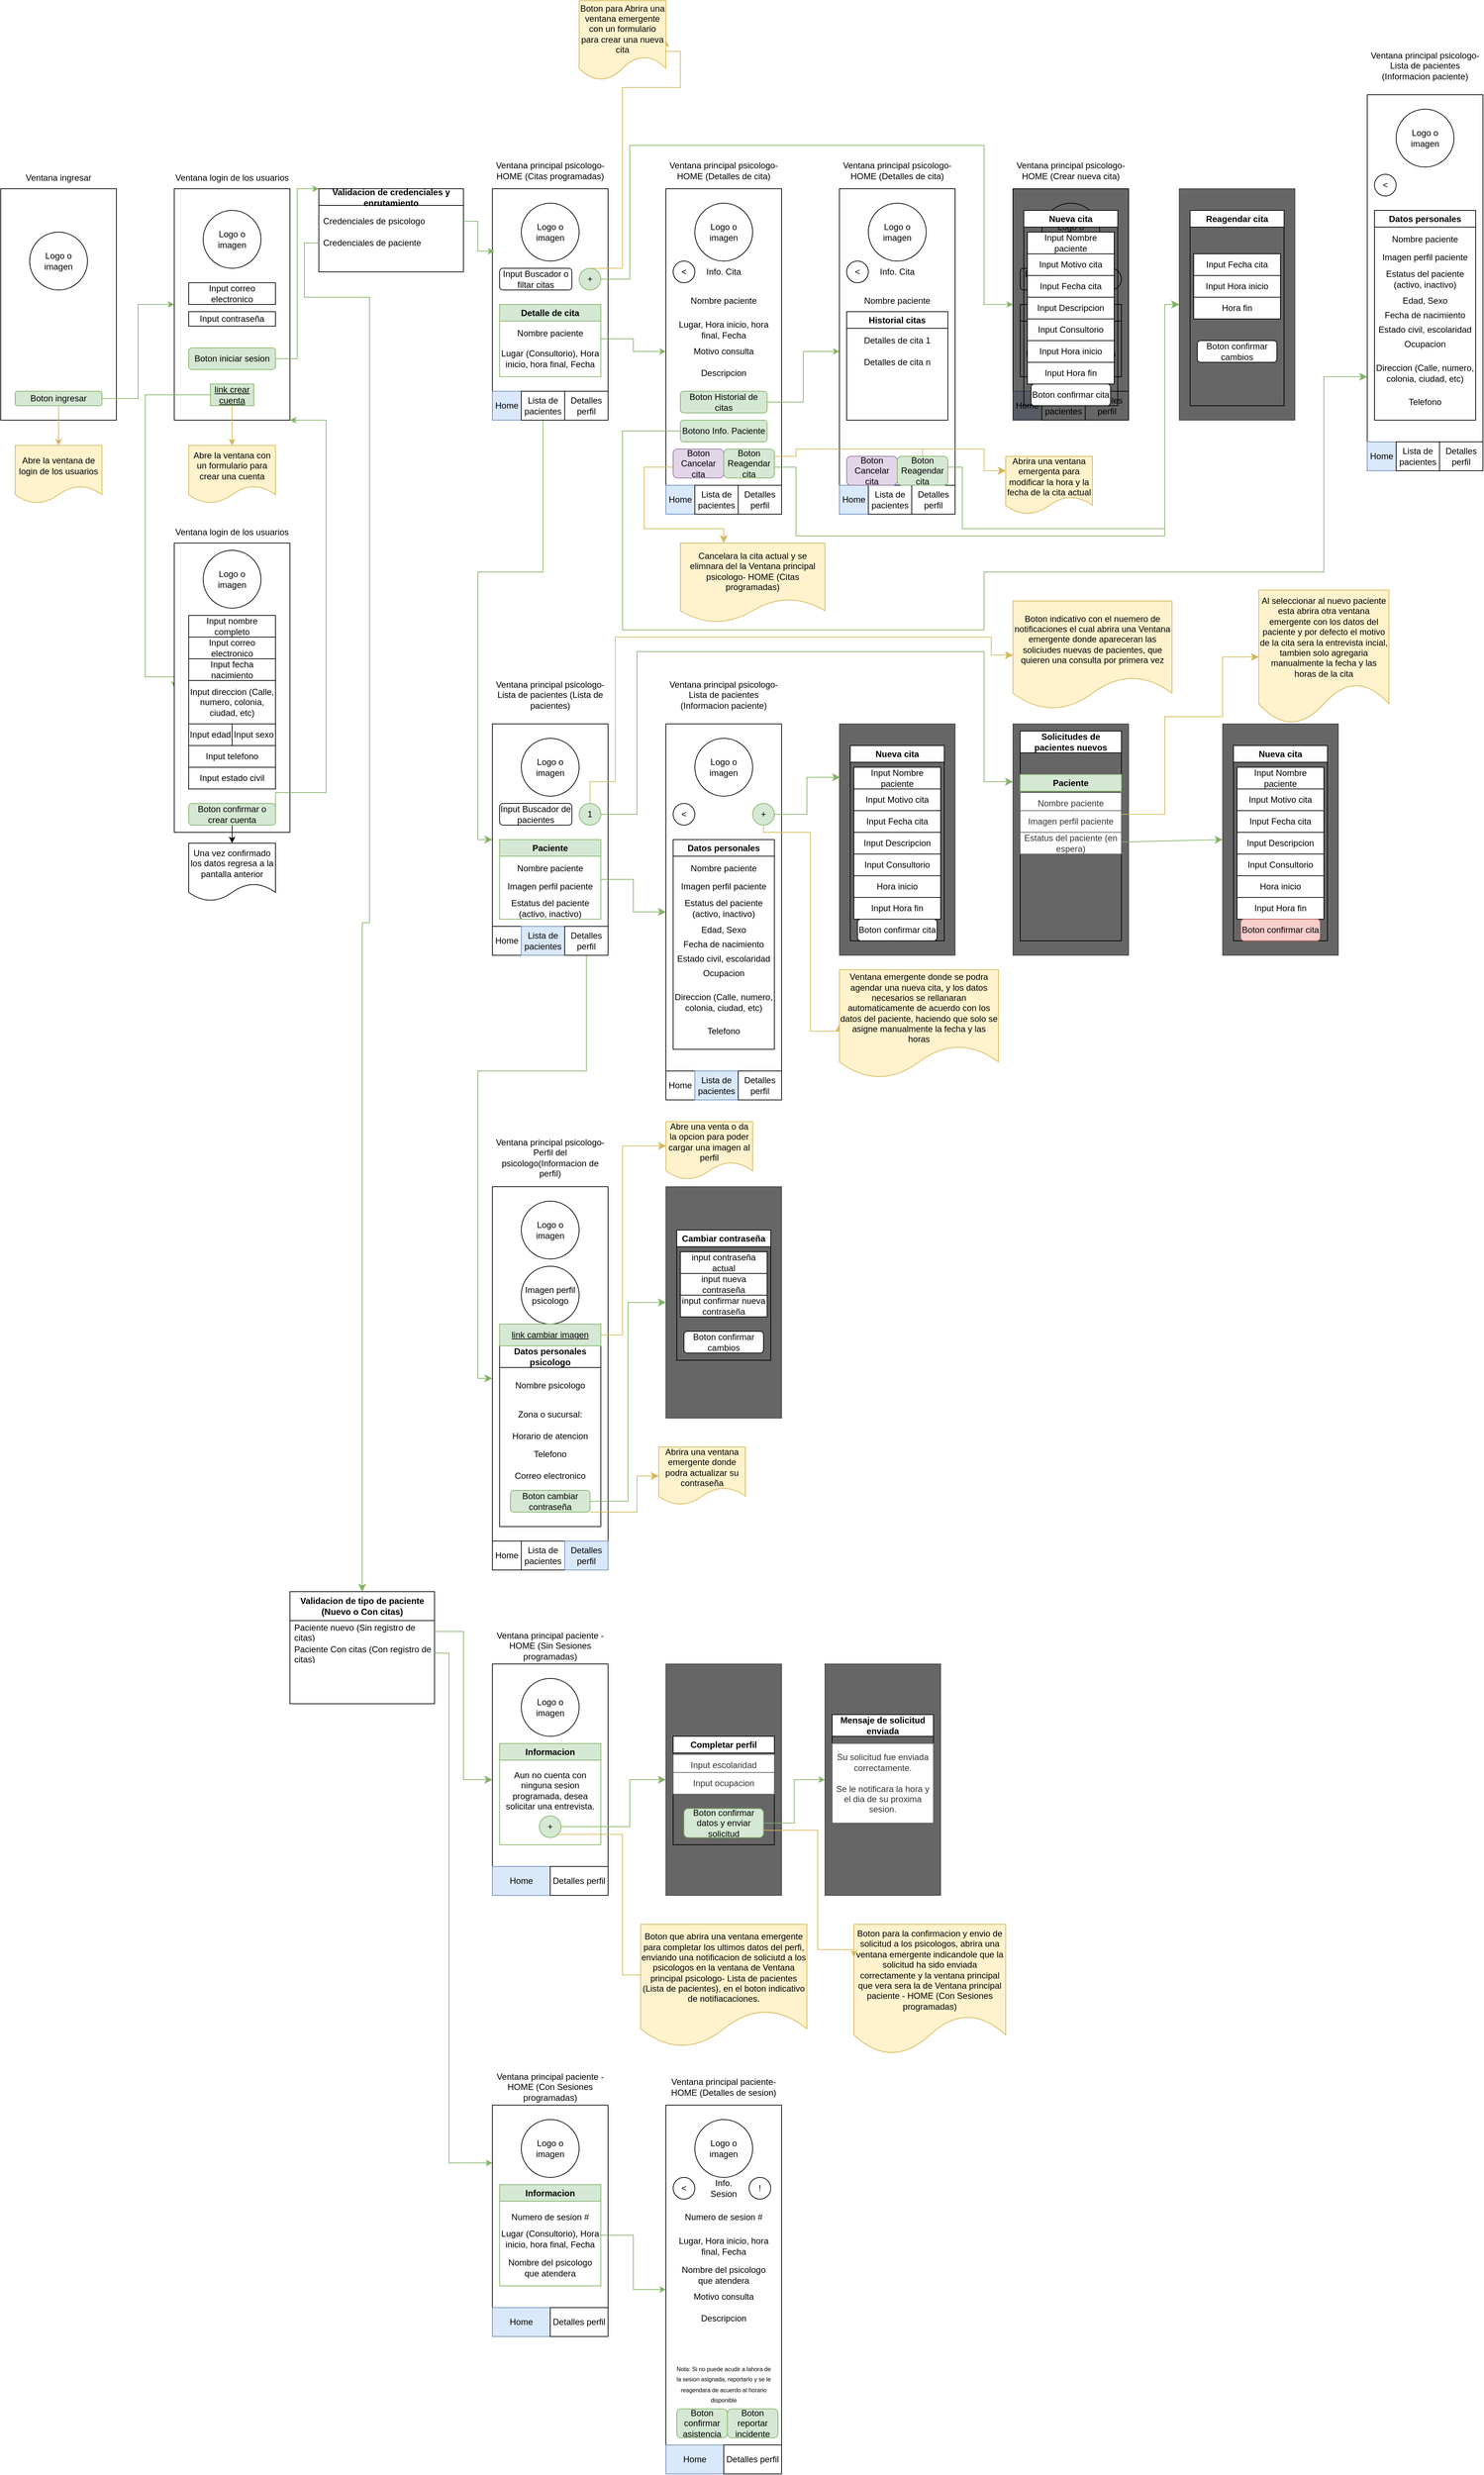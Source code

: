 <mxfile version="24.4.4" type="github">
  <diagram name="Página-1" id="ZbiloQiYvvWJCCRVqYYY">
    <mxGraphModel dx="1195" dy="2243" grid="1" gridSize="10" guides="1" tooltips="1" connect="1" arrows="1" fold="1" page="1" pageScale="1" pageWidth="900" pageHeight="1600" math="0" shadow="0">
      <root>
        <mxCell id="0" />
        <mxCell id="1" parent="0" />
        <mxCell id="nOO9d--wfHKwfgQTX6aH-1" value="" style="rounded=0;whiteSpace=wrap;html=1;" parent="1" vertex="1">
          <mxGeometry x="40" y="100" width="160" height="320" as="geometry" />
        </mxCell>
        <mxCell id="nOO9d--wfHKwfgQTX6aH-2" value="Ventana ingresar" style="text;html=1;align=center;verticalAlign=middle;whiteSpace=wrap;rounded=0;" parent="1" vertex="1">
          <mxGeometry x="40" y="70" width="160" height="30" as="geometry" />
        </mxCell>
        <mxCell id="nOO9d--wfHKwfgQTX6aH-3" value="Logo o imagen" style="ellipse;whiteSpace=wrap;html=1;aspect=fixed;" parent="1" vertex="1">
          <mxGeometry x="80" y="160" width="80" height="80" as="geometry" />
        </mxCell>
        <mxCell id="nOO9d--wfHKwfgQTX6aH-10" value="" style="edgeStyle=orthogonalEdgeStyle;rounded=0;orthogonalLoop=1;jettySize=auto;html=1;fillColor=#fff2cc;strokeColor=#d6b656;" parent="1" source="nOO9d--wfHKwfgQTX6aH-4" target="nOO9d--wfHKwfgQTX6aH-9" edge="1">
          <mxGeometry relative="1" as="geometry" />
        </mxCell>
        <mxCell id="nOO9d--wfHKwfgQTX6aH-15" style="rounded=0;orthogonalLoop=1;jettySize=auto;html=1;exitX=1;exitY=0.5;exitDx=0;exitDy=0;entryX=0;entryY=0.5;entryDx=0;entryDy=0;edgeStyle=orthogonalEdgeStyle;endArrow=classic;endFill=1;fillColor=#d5e8d4;strokeColor=#82b366;" parent="1" source="nOO9d--wfHKwfgQTX6aH-4" target="nOO9d--wfHKwfgQTX6aH-11" edge="1">
          <mxGeometry relative="1" as="geometry" />
        </mxCell>
        <mxCell id="nOO9d--wfHKwfgQTX6aH-4" value="Boton ingresar" style="rounded=1;whiteSpace=wrap;html=1;fillColor=#d5e8d4;strokeColor=#82b366;" parent="1" vertex="1">
          <mxGeometry x="60" y="380" width="120" height="20" as="geometry" />
        </mxCell>
        <mxCell id="nOO9d--wfHKwfgQTX6aH-9" value="Abre la ventana de login de los usuarios" style="shape=document;whiteSpace=wrap;html=1;boundedLbl=1;rounded=1;fillColor=#fff2cc;strokeColor=#d6b656;" parent="1" vertex="1">
          <mxGeometry x="60" y="455" width="120" height="80" as="geometry" />
        </mxCell>
        <mxCell id="nOO9d--wfHKwfgQTX6aH-11" value="" style="rounded=0;whiteSpace=wrap;html=1;" parent="1" vertex="1">
          <mxGeometry x="280" y="100" width="160" height="320" as="geometry" />
        </mxCell>
        <mxCell id="nOO9d--wfHKwfgQTX6aH-12" value="Ventana login de los usuarios" style="text;html=1;align=center;verticalAlign=middle;whiteSpace=wrap;rounded=0;" parent="1" vertex="1">
          <mxGeometry x="280" y="70" width="160" height="30" as="geometry" />
        </mxCell>
        <mxCell id="nOO9d--wfHKwfgQTX6aH-13" value="Logo o imagen" style="ellipse;whiteSpace=wrap;html=1;aspect=fixed;" parent="1" vertex="1">
          <mxGeometry x="320" y="130" width="80" height="80" as="geometry" />
        </mxCell>
        <mxCell id="nOO9d--wfHKwfgQTX6aH-62" style="edgeStyle=orthogonalEdgeStyle;rounded=0;orthogonalLoop=1;jettySize=auto;html=1;exitX=0;exitY=0.5;exitDx=0;exitDy=0;entryX=0;entryY=0.5;entryDx=0;entryDy=0;fillColor=#d5e8d4;strokeColor=#82b366;" parent="1" source="nOO9d--wfHKwfgQTX6aH-18" target="nOO9d--wfHKwfgQTX6aH-24" edge="1">
          <mxGeometry relative="1" as="geometry">
            <Array as="points">
              <mxPoint x="240" y="385" />
              <mxPoint x="240" y="775" />
            </Array>
          </mxGeometry>
        </mxCell>
        <mxCell id="nOO9d--wfHKwfgQTX6aH-65" style="edgeStyle=orthogonalEdgeStyle;rounded=0;orthogonalLoop=1;jettySize=auto;html=1;exitX=1;exitY=0.5;exitDx=0;exitDy=0;entryX=0;entryY=0;entryDx=0;entryDy=0;fillColor=#d5e8d4;strokeColor=#82b366;" parent="1" source="nOO9d--wfHKwfgQTX6aH-14" target="nOO9d--wfHKwfgQTX6aH-64" edge="1">
          <mxGeometry relative="1" as="geometry">
            <Array as="points">
              <mxPoint x="450" y="335" />
              <mxPoint x="450" y="100" />
            </Array>
          </mxGeometry>
        </mxCell>
        <mxCell id="nOO9d--wfHKwfgQTX6aH-14" value="Boton iniciar sesion" style="rounded=1;whiteSpace=wrap;html=1;fillColor=#d5e8d4;strokeColor=#82b366;" parent="1" vertex="1">
          <mxGeometry x="300" y="320" width="120" height="30" as="geometry" />
        </mxCell>
        <mxCell id="nOO9d--wfHKwfgQTX6aH-16" value="Input correo electronico" style="rounded=0;whiteSpace=wrap;html=1;" parent="1" vertex="1">
          <mxGeometry x="300" y="230" width="120" height="30" as="geometry" />
        </mxCell>
        <mxCell id="nOO9d--wfHKwfgQTX6aH-17" value="Input contraseña" style="rounded=0;whiteSpace=wrap;html=1;" parent="1" vertex="1">
          <mxGeometry x="300" y="270" width="120" height="20" as="geometry" />
        </mxCell>
        <mxCell id="nOO9d--wfHKwfgQTX6aH-23" value="" style="edgeStyle=orthogonalEdgeStyle;rounded=0;orthogonalLoop=1;jettySize=auto;html=1;fillColor=#fff2cc;strokeColor=#d6b656;" parent="1" source="nOO9d--wfHKwfgQTX6aH-18" target="nOO9d--wfHKwfgQTX6aH-22" edge="1">
          <mxGeometry relative="1" as="geometry" />
        </mxCell>
        <mxCell id="nOO9d--wfHKwfgQTX6aH-18" value="&lt;u&gt;link crear cuenta&lt;/u&gt;" style="text;html=1;align=center;verticalAlign=middle;whiteSpace=wrap;rounded=0;fillColor=#d5e8d4;strokeColor=#82b366;" parent="1" vertex="1">
          <mxGeometry x="330" y="370" width="60" height="30" as="geometry" />
        </mxCell>
        <mxCell id="nOO9d--wfHKwfgQTX6aH-22" value="Abre la ventana con un formulario para crear una cuenta" style="shape=document;whiteSpace=wrap;html=1;boundedLbl=1;fillColor=#fff2cc;strokeColor=#d6b656;" parent="1" vertex="1">
          <mxGeometry x="300" y="455" width="120" height="80" as="geometry" />
        </mxCell>
        <mxCell id="nOO9d--wfHKwfgQTX6aH-24" value="" style="rounded=0;whiteSpace=wrap;html=1;" parent="1" vertex="1">
          <mxGeometry x="280" y="590" width="160" height="400" as="geometry" />
        </mxCell>
        <mxCell id="nOO9d--wfHKwfgQTX6aH-25" value="Ventana login de los usuarios" style="text;html=1;align=center;verticalAlign=middle;whiteSpace=wrap;rounded=0;" parent="1" vertex="1">
          <mxGeometry x="280" y="560" width="160" height="30" as="geometry" />
        </mxCell>
        <mxCell id="nOO9d--wfHKwfgQTX6aH-26" value="Logo o imagen" style="ellipse;whiteSpace=wrap;html=1;aspect=fixed;" parent="1" vertex="1">
          <mxGeometry x="320" y="600" width="80" height="80" as="geometry" />
        </mxCell>
        <mxCell id="nOO9d--wfHKwfgQTX6aH-28" value="Input nombre completo" style="rounded=0;whiteSpace=wrap;html=1;" parent="1" vertex="1">
          <mxGeometry x="300" y="690" width="120" height="30" as="geometry" />
        </mxCell>
        <mxCell id="nOO9d--wfHKwfgQTX6aH-29" value="Input correo electronico" style="rounded=0;whiteSpace=wrap;html=1;" parent="1" vertex="1">
          <mxGeometry x="300" y="720" width="120" height="30" as="geometry" />
        </mxCell>
        <mxCell id="nOO9d--wfHKwfgQTX6aH-34" value="Input fecha nacimiento" style="rounded=0;whiteSpace=wrap;html=1;" parent="1" vertex="1">
          <mxGeometry x="300" y="750" width="120" height="30" as="geometry" />
        </mxCell>
        <mxCell id="nOO9d--wfHKwfgQTX6aH-35" value="Input direccion (Calle, numero, colonia, ciudad, etc)" style="rounded=0;whiteSpace=wrap;html=1;" parent="1" vertex="1">
          <mxGeometry x="300" y="780" width="120" height="60" as="geometry" />
        </mxCell>
        <mxCell id="nOO9d--wfHKwfgQTX6aH-36" value="Input edad" style="rounded=0;whiteSpace=wrap;html=1;" parent="1" vertex="1">
          <mxGeometry x="300" y="840" width="60" height="30" as="geometry" />
        </mxCell>
        <mxCell id="nOO9d--wfHKwfgQTX6aH-37" value="Input sexo" style="rounded=0;whiteSpace=wrap;html=1;" parent="1" vertex="1">
          <mxGeometry x="360" y="840" width="60" height="30" as="geometry" />
        </mxCell>
        <mxCell id="nOO9d--wfHKwfgQTX6aH-38" value="Input telefono" style="rounded=0;whiteSpace=wrap;html=1;" parent="1" vertex="1">
          <mxGeometry x="300" y="870" width="120" height="30" as="geometry" />
        </mxCell>
        <mxCell id="nOO9d--wfHKwfgQTX6aH-39" value="Input estado civil" style="rounded=0;whiteSpace=wrap;html=1;" parent="1" vertex="1">
          <mxGeometry x="300" y="900" width="120" height="30" as="geometry" />
        </mxCell>
        <mxCell id="nOO9d--wfHKwfgQTX6aH-60" value="" style="edgeStyle=orthogonalEdgeStyle;rounded=0;orthogonalLoop=1;jettySize=auto;html=1;" parent="1" source="nOO9d--wfHKwfgQTX6aH-40" target="nOO9d--wfHKwfgQTX6aH-59" edge="1">
          <mxGeometry relative="1" as="geometry" />
        </mxCell>
        <mxCell id="nOO9d--wfHKwfgQTX6aH-61" style="edgeStyle=orthogonalEdgeStyle;rounded=0;orthogonalLoop=1;jettySize=auto;html=1;exitX=1;exitY=0.5;exitDx=0;exitDy=0;entryX=1;entryY=1;entryDx=0;entryDy=0;fillColor=#d5e8d4;strokeColor=#82b366;" parent="1" source="nOO9d--wfHKwfgQTX6aH-40" target="nOO9d--wfHKwfgQTX6aH-11" edge="1">
          <mxGeometry relative="1" as="geometry">
            <Array as="points">
              <mxPoint x="490" y="935" />
              <mxPoint x="490" y="420" />
            </Array>
          </mxGeometry>
        </mxCell>
        <mxCell id="nOO9d--wfHKwfgQTX6aH-40" value="Boton confirmar o crear cuenta" style="rounded=1;whiteSpace=wrap;html=1;fillColor=#d5e8d4;strokeColor=#82b366;" parent="1" vertex="1">
          <mxGeometry x="300" y="950" width="120" height="30" as="geometry" />
        </mxCell>
        <mxCell id="nOO9d--wfHKwfgQTX6aH-41" value="" style="rounded=0;whiteSpace=wrap;html=1;" parent="1" vertex="1">
          <mxGeometry x="720" y="100" width="160" height="320" as="geometry" />
        </mxCell>
        <mxCell id="nOO9d--wfHKwfgQTX6aH-42" value="Ventana principal psicologo- HOME (Citas programadas)" style="text;html=1;align=center;verticalAlign=middle;whiteSpace=wrap;rounded=0;" parent="1" vertex="1">
          <mxGeometry x="720" y="50" width="160" height="50" as="geometry" />
        </mxCell>
        <mxCell id="nOO9d--wfHKwfgQTX6aH-43" value="Logo o imagen" style="ellipse;whiteSpace=wrap;html=1;aspect=fixed;" parent="1" vertex="1">
          <mxGeometry x="760" y="120" width="80" height="80" as="geometry" />
        </mxCell>
        <mxCell id="nOO9d--wfHKwfgQTX6aH-49" value="Input Buscador o filtar citas" style="rounded=1;whiteSpace=wrap;html=1;" parent="1" vertex="1">
          <mxGeometry x="730" y="210" width="100" height="30" as="geometry" />
        </mxCell>
        <mxCell id="nOO9d--wfHKwfgQTX6aH-142" style="edgeStyle=orthogonalEdgeStyle;rounded=0;orthogonalLoop=1;jettySize=auto;html=1;entryX=0;entryY=0.5;entryDx=0;entryDy=0;fillColor=#d5e8d4;strokeColor=#82b366;" parent="1" source="nOO9d--wfHKwfgQTX6aH-50" target="nOO9d--wfHKwfgQTX6aH-141" edge="1">
          <mxGeometry relative="1" as="geometry">
            <Array as="points">
              <mxPoint x="910" y="225" />
              <mxPoint x="910" y="40" />
              <mxPoint x="1400" y="40" />
              <mxPoint x="1400" y="260" />
            </Array>
          </mxGeometry>
        </mxCell>
        <mxCell id="nOO9d--wfHKwfgQTX6aH-147" style="edgeStyle=orthogonalEdgeStyle;rounded=0;orthogonalLoop=1;jettySize=auto;html=1;exitX=0.5;exitY=0;exitDx=0;exitDy=0;entryX=1;entryY=0.5;entryDx=0;entryDy=0;fillColor=#fff2cc;strokeColor=#d6b656;" parent="1" source="nOO9d--wfHKwfgQTX6aH-50" target="nOO9d--wfHKwfgQTX6aH-146" edge="1">
          <mxGeometry relative="1" as="geometry">
            <Array as="points">
              <mxPoint x="900" y="210" />
              <mxPoint x="900" y="-40" />
              <mxPoint x="980" y="-40" />
              <mxPoint x="980" y="-90" />
            </Array>
          </mxGeometry>
        </mxCell>
        <mxCell id="nOO9d--wfHKwfgQTX6aH-50" value="+" style="ellipse;whiteSpace=wrap;html=1;aspect=fixed;fillColor=#d5e8d4;strokeColor=#82b366;" parent="1" vertex="1">
          <mxGeometry x="840" y="210" width="30" height="30" as="geometry" />
        </mxCell>
        <mxCell id="nOO9d--wfHKwfgQTX6aH-53" value="Detalle de cita" style="swimlane;whiteSpace=wrap;html=1;startSize=23;fillColor=#d5e8d4;strokeColor=#82b366;" parent="1" vertex="1">
          <mxGeometry x="730" y="260" width="140" height="100" as="geometry" />
        </mxCell>
        <mxCell id="nOO9d--wfHKwfgQTX6aH-54" value="Nombre paciente" style="text;html=1;align=center;verticalAlign=middle;whiteSpace=wrap;rounded=0;" parent="nOO9d--wfHKwfgQTX6aH-53" vertex="1">
          <mxGeometry y="25" width="140" height="30" as="geometry" />
        </mxCell>
        <mxCell id="nOO9d--wfHKwfgQTX6aH-55" value="Lugar (Consultorio), Hora inicio, hora final, Fecha" style="text;html=1;align=center;verticalAlign=middle;whiteSpace=wrap;rounded=0;" parent="1" vertex="1">
          <mxGeometry x="730" y="310" width="140" height="50" as="geometry" />
        </mxCell>
        <mxCell id="nOO9d--wfHKwfgQTX6aH-56" value="Home" style="rounded=0;whiteSpace=wrap;html=1;fillColor=#dae8fc;strokeColor=#6c8ebf;" parent="1" vertex="1">
          <mxGeometry x="720" y="380" width="40" height="40" as="geometry" />
        </mxCell>
        <mxCell id="zW9iqZZ3IvsAzEYnk_GR-31" style="edgeStyle=orthogonalEdgeStyle;rounded=0;orthogonalLoop=1;jettySize=auto;html=1;exitX=0.5;exitY=1;exitDx=0;exitDy=0;entryX=0;entryY=0.5;entryDx=0;entryDy=0;fontSize=12;startSize=8;endSize=8;fillColor=#d5e8d4;strokeColor=#82b366;" parent="1" source="nOO9d--wfHKwfgQTX6aH-57" target="zW9iqZZ3IvsAzEYnk_GR-20" edge="1">
          <mxGeometry relative="1" as="geometry" />
        </mxCell>
        <mxCell id="nOO9d--wfHKwfgQTX6aH-57" value="Lista de pacientes" style="rounded=0;whiteSpace=wrap;html=1;" parent="1" vertex="1">
          <mxGeometry x="760" y="380" width="60" height="40" as="geometry" />
        </mxCell>
        <mxCell id="nOO9d--wfHKwfgQTX6aH-58" value="Detalles perfil" style="rounded=0;whiteSpace=wrap;html=1;" parent="1" vertex="1">
          <mxGeometry x="820" y="380" width="60" height="40" as="geometry" />
        </mxCell>
        <mxCell id="nOO9d--wfHKwfgQTX6aH-59" value="Una vez confirmado los datos regresa a la pantalla anterior" style="shape=document;whiteSpace=wrap;html=1;boundedLbl=1;rounded=1;" parent="1" vertex="1">
          <mxGeometry x="300" y="1005" width="120" height="80" as="geometry" />
        </mxCell>
        <mxCell id="nOO9d--wfHKwfgQTX6aH-64" value="Validacion de credenciales y enrutamiento" style="swimlane;whiteSpace=wrap;html=1;" parent="1" vertex="1">
          <mxGeometry x="480" y="100" width="200" height="115" as="geometry" />
        </mxCell>
        <mxCell id="nOO9d--wfHKwfgQTX6aH-66" value="Credenciales de&amp;nbsp;&lt;span style=&quot;text-align: center;&quot;&gt;psicologo&lt;/span&gt;" style="text;strokeColor=none;fillColor=none;align=left;verticalAlign=middle;spacingLeft=4;spacingRight=4;overflow=hidden;points=[[0,0.5],[1,0.5]];portConstraint=eastwest;rotatable=0;whiteSpace=wrap;html=1;" parent="nOO9d--wfHKwfgQTX6aH-64" vertex="1">
          <mxGeometry y="30" width="200" height="30" as="geometry" />
        </mxCell>
        <mxCell id="nOO9d--wfHKwfgQTX6aH-70" value="Credenciales de paciente" style="text;strokeColor=none;fillColor=none;align=left;verticalAlign=middle;spacingLeft=4;spacingRight=4;overflow=hidden;points=[[0,0.5],[1,0.5]];portConstraint=eastwest;rotatable=0;whiteSpace=wrap;html=1;" parent="nOO9d--wfHKwfgQTX6aH-64" vertex="1">
          <mxGeometry y="60" width="200" height="30" as="geometry" />
        </mxCell>
        <mxCell id="nOO9d--wfHKwfgQTX6aH-69" style="edgeStyle=orthogonalEdgeStyle;rounded=0;orthogonalLoop=1;jettySize=auto;html=1;entryX=0.017;entryY=0.27;entryDx=0;entryDy=0;entryPerimeter=0;fillColor=#d5e8d4;strokeColor=#82b366;" parent="1" source="nOO9d--wfHKwfgQTX6aH-66" target="nOO9d--wfHKwfgQTX6aH-41" edge="1">
          <mxGeometry relative="1" as="geometry" />
        </mxCell>
        <mxCell id="nOO9d--wfHKwfgQTX6aH-71" value="" style="rounded=0;whiteSpace=wrap;html=1;" parent="1" vertex="1">
          <mxGeometry x="960" y="100" width="160" height="450" as="geometry" />
        </mxCell>
        <mxCell id="nOO9d--wfHKwfgQTX6aH-72" value="Ventana principal psicologo- HOME (Detalles de cita)" style="text;html=1;align=center;verticalAlign=middle;whiteSpace=wrap;rounded=0;" parent="1" vertex="1">
          <mxGeometry x="960" y="50" width="160" height="50" as="geometry" />
        </mxCell>
        <mxCell id="nOO9d--wfHKwfgQTX6aH-73" value="Logo o imagen" style="ellipse;whiteSpace=wrap;html=1;aspect=fixed;" parent="1" vertex="1">
          <mxGeometry x="1000" y="120" width="80" height="80" as="geometry" />
        </mxCell>
        <mxCell id="nOO9d--wfHKwfgQTX6aH-79" value="Home" style="rounded=0;whiteSpace=wrap;html=1;fillColor=#dae8fc;strokeColor=#6c8ebf;" parent="1" vertex="1">
          <mxGeometry x="960" y="510" width="40" height="40" as="geometry" />
        </mxCell>
        <mxCell id="nOO9d--wfHKwfgQTX6aH-80" value="Lista de pacientes" style="rounded=0;whiteSpace=wrap;html=1;" parent="1" vertex="1">
          <mxGeometry x="1000" y="510" width="60" height="40" as="geometry" />
        </mxCell>
        <mxCell id="nOO9d--wfHKwfgQTX6aH-81" value="Detalles perfil" style="rounded=0;whiteSpace=wrap;html=1;" parent="1" vertex="1">
          <mxGeometry x="1060" y="510" width="60" height="40" as="geometry" />
        </mxCell>
        <mxCell id="nOO9d--wfHKwfgQTX6aH-82" style="edgeStyle=orthogonalEdgeStyle;rounded=0;orthogonalLoop=1;jettySize=auto;html=1;exitX=1;exitY=0.75;exitDx=0;exitDy=0;entryX=0;entryY=0.5;entryDx=0;entryDy=0;fillColor=#d5e8d4;strokeColor=#82b366;" parent="1" source="nOO9d--wfHKwfgQTX6aH-54" target="nOO9d--wfHKwfgQTX6aH-71" edge="1">
          <mxGeometry relative="1" as="geometry" />
        </mxCell>
        <mxCell id="nOO9d--wfHKwfgQTX6aH-83" value="&amp;lt;" style="ellipse;whiteSpace=wrap;html=1;aspect=fixed;" parent="1" vertex="1">
          <mxGeometry x="970" y="200" width="30" height="30" as="geometry" />
        </mxCell>
        <mxCell id="nOO9d--wfHKwfgQTX6aH-84" value="Info. Cita" style="text;html=1;align=center;verticalAlign=middle;whiteSpace=wrap;rounded=0;" parent="1" vertex="1">
          <mxGeometry x="1010" y="200" width="60" height="30" as="geometry" />
        </mxCell>
        <mxCell id="nOO9d--wfHKwfgQTX6aH-85" value="Lugar, Hora inicio, hora final, Fecha" style="text;html=1;align=center;verticalAlign=middle;whiteSpace=wrap;rounded=0;" parent="1" vertex="1">
          <mxGeometry x="970" y="270" width="140" height="50" as="geometry" />
        </mxCell>
        <mxCell id="nOO9d--wfHKwfgQTX6aH-77" value="Nombre paciente" style="text;html=1;align=center;verticalAlign=middle;whiteSpace=wrap;rounded=0;" parent="1" vertex="1">
          <mxGeometry x="970" y="240" width="140" height="30" as="geometry" />
        </mxCell>
        <mxCell id="nOO9d--wfHKwfgQTX6aH-87" value="Motivo consulta" style="text;html=1;align=center;verticalAlign=middle;whiteSpace=wrap;rounded=0;" parent="1" vertex="1">
          <mxGeometry x="970" y="310" width="140" height="30" as="geometry" />
        </mxCell>
        <mxCell id="nOO9d--wfHKwfgQTX6aH-88" value="Descripcion" style="text;html=1;align=center;verticalAlign=middle;whiteSpace=wrap;rounded=0;" parent="1" vertex="1">
          <mxGeometry x="970" y="340" width="140" height="30" as="geometry" />
        </mxCell>
        <mxCell id="nOO9d--wfHKwfgQTX6aH-114" style="edgeStyle=orthogonalEdgeStyle;rounded=0;orthogonalLoop=1;jettySize=auto;html=1;entryX=0;entryY=0.5;entryDx=0;entryDy=0;fillColor=#d5e8d4;strokeColor=#82b366;" parent="1" source="nOO9d--wfHKwfgQTX6aH-89" target="nOO9d--wfHKwfgQTX6aH-93" edge="1">
          <mxGeometry relative="1" as="geometry" />
        </mxCell>
        <mxCell id="nOO9d--wfHKwfgQTX6aH-89" value="Boton Historial de citas" style="rounded=1;whiteSpace=wrap;html=1;fillColor=#d5e8d4;strokeColor=#82b366;" parent="1" vertex="1">
          <mxGeometry x="980" y="380" width="120" height="30" as="geometry" />
        </mxCell>
        <mxCell id="zW9iqZZ3IvsAzEYnk_GR-134" style="edgeStyle=orthogonalEdgeStyle;rounded=0;orthogonalLoop=1;jettySize=auto;html=1;entryX=0;entryY=0.75;entryDx=0;entryDy=0;fontSize=12;startSize=8;endSize=8;fillColor=#d5e8d4;strokeColor=#82b366;" parent="1" source="nOO9d--wfHKwfgQTX6aH-90" target="zW9iqZZ3IvsAzEYnk_GR-116" edge="1">
          <mxGeometry relative="1" as="geometry">
            <Array as="points">
              <mxPoint x="900" y="435" />
              <mxPoint x="900" y="710" />
              <mxPoint x="1400" y="710" />
              <mxPoint x="1400" y="630" />
              <mxPoint x="1870" y="630" />
              <mxPoint x="1870" y="360" />
            </Array>
          </mxGeometry>
        </mxCell>
        <mxCell id="nOO9d--wfHKwfgQTX6aH-90" value="Botono Info. Paciente" style="rounded=1;whiteSpace=wrap;html=1;fillColor=#d5e8d4;strokeColor=#82b366;" parent="1" vertex="1">
          <mxGeometry x="980" y="420" width="120" height="30" as="geometry" />
        </mxCell>
        <mxCell id="zW9iqZZ3IvsAzEYnk_GR-19" value="" style="edgeStyle=orthogonalEdgeStyle;rounded=0;orthogonalLoop=1;jettySize=auto;html=1;fontSize=12;startSize=8;endSize=8;fillColor=#fff2cc;strokeColor=#d6b656;" parent="1" source="nOO9d--wfHKwfgQTX6aH-91" target="zW9iqZZ3IvsAzEYnk_GR-18" edge="1">
          <mxGeometry relative="1" as="geometry">
            <Array as="points">
              <mxPoint x="930" y="485" />
              <mxPoint x="930" y="570" />
              <mxPoint x="1040" y="570" />
            </Array>
          </mxGeometry>
        </mxCell>
        <mxCell id="nOO9d--wfHKwfgQTX6aH-91" value="Boton Cancelar cita" style="rounded=1;whiteSpace=wrap;html=1;fillColor=#e1d5e7;strokeColor=#9673a6;" parent="1" vertex="1">
          <mxGeometry x="970" y="460" width="70" height="40" as="geometry" />
        </mxCell>
        <mxCell id="zW9iqZZ3IvsAzEYnk_GR-16" style="edgeStyle=orthogonalEdgeStyle;rounded=0;orthogonalLoop=1;jettySize=auto;html=1;entryX=0;entryY=0.5;entryDx=0;entryDy=0;fontSize=12;startSize=8;endSize=8;fillColor=#d5e8d4;strokeColor=#82b366;" parent="1" source="nOO9d--wfHKwfgQTX6aH-92" target="zW9iqZZ3IvsAzEYnk_GR-9" edge="1">
          <mxGeometry relative="1" as="geometry">
            <Array as="points">
              <mxPoint x="1140" y="485" />
              <mxPoint x="1140" y="580" />
              <mxPoint x="1650" y="580" />
              <mxPoint x="1650" y="260" />
            </Array>
          </mxGeometry>
        </mxCell>
        <mxCell id="nOO9d--wfHKwfgQTX6aH-92" value="Boton Reagendar cita" style="rounded=1;whiteSpace=wrap;html=1;fillColor=#d5e8d4;strokeColor=#82b366;" parent="1" vertex="1">
          <mxGeometry x="1040" y="460" width="70" height="40" as="geometry" />
        </mxCell>
        <mxCell id="nOO9d--wfHKwfgQTX6aH-93" value="" style="rounded=0;whiteSpace=wrap;html=1;" parent="1" vertex="1">
          <mxGeometry x="1200" y="100" width="160" height="450" as="geometry" />
        </mxCell>
        <mxCell id="nOO9d--wfHKwfgQTX6aH-94" value="Ventana principal psicologo- HOME (Detalles de cita)" style="text;html=1;align=center;verticalAlign=middle;whiteSpace=wrap;rounded=0;" parent="1" vertex="1">
          <mxGeometry x="1200" y="50" width="160" height="50" as="geometry" />
        </mxCell>
        <mxCell id="nOO9d--wfHKwfgQTX6aH-95" value="Logo o imagen" style="ellipse;whiteSpace=wrap;html=1;aspect=fixed;" parent="1" vertex="1">
          <mxGeometry x="1240" y="120" width="80" height="80" as="geometry" />
        </mxCell>
        <mxCell id="nOO9d--wfHKwfgQTX6aH-96" value="Home" style="rounded=0;whiteSpace=wrap;html=1;fillColor=#dae8fc;strokeColor=#6c8ebf;" parent="1" vertex="1">
          <mxGeometry x="1200" y="510" width="40" height="40" as="geometry" />
        </mxCell>
        <mxCell id="nOO9d--wfHKwfgQTX6aH-97" value="Lista de pacientes" style="rounded=0;whiteSpace=wrap;html=1;" parent="1" vertex="1">
          <mxGeometry x="1240" y="510" width="60" height="40" as="geometry" />
        </mxCell>
        <mxCell id="nOO9d--wfHKwfgQTX6aH-98" value="Detalles perfil" style="rounded=0;whiteSpace=wrap;html=1;" parent="1" vertex="1">
          <mxGeometry x="1300" y="510" width="60" height="40" as="geometry" />
        </mxCell>
        <mxCell id="nOO9d--wfHKwfgQTX6aH-99" value="&amp;lt;" style="ellipse;whiteSpace=wrap;html=1;aspect=fixed;" parent="1" vertex="1">
          <mxGeometry x="1210" y="200" width="30" height="30" as="geometry" />
        </mxCell>
        <mxCell id="nOO9d--wfHKwfgQTX6aH-100" value="Info. Cita" style="text;html=1;align=center;verticalAlign=middle;whiteSpace=wrap;rounded=0;" parent="1" vertex="1">
          <mxGeometry x="1250" y="200" width="60" height="30" as="geometry" />
        </mxCell>
        <mxCell id="nOO9d--wfHKwfgQTX6aH-102" value="Nombre paciente" style="text;html=1;align=center;verticalAlign=middle;whiteSpace=wrap;rounded=0;" parent="1" vertex="1">
          <mxGeometry x="1210" y="240" width="140" height="30" as="geometry" />
        </mxCell>
        <mxCell id="nOO9d--wfHKwfgQTX6aH-107" value="Boton Cancelar cita" style="rounded=1;whiteSpace=wrap;html=1;fillColor=#e1d5e7;strokeColor=#9673a6;" parent="1" vertex="1">
          <mxGeometry x="1210" y="470" width="70" height="40" as="geometry" />
        </mxCell>
        <mxCell id="zW9iqZZ3IvsAzEYnk_GR-14" style="edgeStyle=orthogonalEdgeStyle;rounded=0;orthogonalLoop=1;jettySize=auto;html=1;entryX=0;entryY=0.25;entryDx=0;entryDy=0;fontSize=12;startSize=8;endSize=8;exitX=0.5;exitY=0;exitDx=0;exitDy=0;fillColor=#fff2cc;strokeColor=#d6b656;" parent="1" source="nOO9d--wfHKwfgQTX6aH-108" target="zW9iqZZ3IvsAzEYnk_GR-11" edge="1">
          <mxGeometry relative="1" as="geometry">
            <Array as="points">
              <mxPoint x="1315" y="460" />
              <mxPoint x="1400" y="460" />
              <mxPoint x="1400" y="490" />
            </Array>
          </mxGeometry>
        </mxCell>
        <mxCell id="zW9iqZZ3IvsAzEYnk_GR-17" style="edgeStyle=orthogonalEdgeStyle;rounded=0;orthogonalLoop=1;jettySize=auto;html=1;exitX=1;exitY=0.5;exitDx=0;exitDy=0;fontSize=12;startSize=8;endSize=8;entryX=0;entryY=0.5;entryDx=0;entryDy=0;fillColor=#d5e8d4;strokeColor=#82b366;" parent="1" source="nOO9d--wfHKwfgQTX6aH-108" target="zW9iqZZ3IvsAzEYnk_GR-9" edge="1">
          <mxGeometry relative="1" as="geometry">
            <mxPoint x="1670" y="250" as="targetPoint" />
            <Array as="points">
              <mxPoint x="1370" y="485" />
              <mxPoint x="1370" y="570" />
              <mxPoint x="1650" y="570" />
              <mxPoint x="1650" y="260" />
            </Array>
          </mxGeometry>
        </mxCell>
        <mxCell id="nOO9d--wfHKwfgQTX6aH-108" value="Boton Reagendar cita" style="rounded=1;whiteSpace=wrap;html=1;fillColor=#d5e8d4;strokeColor=#82b366;" parent="1" vertex="1">
          <mxGeometry x="1280" y="470" width="70" height="40" as="geometry" />
        </mxCell>
        <mxCell id="nOO9d--wfHKwfgQTX6aH-109" value="Historial citas" style="swimlane;whiteSpace=wrap;html=1;startSize=23;" parent="1" vertex="1">
          <mxGeometry x="1210" y="270" width="140" height="150" as="geometry" />
        </mxCell>
        <mxCell id="nOO9d--wfHKwfgQTX6aH-110" value="Detalles de cita 1" style="text;html=1;align=center;verticalAlign=middle;whiteSpace=wrap;rounded=0;" parent="nOO9d--wfHKwfgQTX6aH-109" vertex="1">
          <mxGeometry y="25" width="140" height="30" as="geometry" />
        </mxCell>
        <mxCell id="nOO9d--wfHKwfgQTX6aH-113" value="Detalles de cita n" style="text;html=1;align=center;verticalAlign=middle;whiteSpace=wrap;rounded=0;" parent="nOO9d--wfHKwfgQTX6aH-109" vertex="1">
          <mxGeometry y="55" width="140" height="30" as="geometry" />
        </mxCell>
        <mxCell id="nOO9d--wfHKwfgQTX6aH-130" value="" style="rounded=0;whiteSpace=wrap;html=1;" parent="1" vertex="1">
          <mxGeometry x="1440" y="100" width="160" height="320" as="geometry" />
        </mxCell>
        <mxCell id="nOO9d--wfHKwfgQTX6aH-131" value="Ventana principal psicologo- HOME (Crear nueva cita)" style="text;html=1;align=center;verticalAlign=middle;whiteSpace=wrap;rounded=0;" parent="1" vertex="1">
          <mxGeometry x="1440" y="50" width="160" height="50" as="geometry" />
        </mxCell>
        <mxCell id="nOO9d--wfHKwfgQTX6aH-132" value="Logo o imagen" style="ellipse;whiteSpace=wrap;html=1;aspect=fixed;" parent="1" vertex="1">
          <mxGeometry x="1480" y="120" width="80" height="80" as="geometry" />
        </mxCell>
        <mxCell id="nOO9d--wfHKwfgQTX6aH-133" value="Buscador o filtar citas" style="rounded=1;whiteSpace=wrap;html=1;" parent="1" vertex="1">
          <mxGeometry x="1450" y="210" width="100" height="30" as="geometry" />
        </mxCell>
        <mxCell id="nOO9d--wfHKwfgQTX6aH-134" value="+" style="ellipse;whiteSpace=wrap;html=1;aspect=fixed;" parent="1" vertex="1">
          <mxGeometry x="1560" y="210" width="30" height="30" as="geometry" />
        </mxCell>
        <mxCell id="nOO9d--wfHKwfgQTX6aH-135" value="Detalle de cita" style="swimlane;whiteSpace=wrap;html=1;startSize=23;" parent="1" vertex="1">
          <mxGeometry x="1450" y="260" width="140" height="100" as="geometry" />
        </mxCell>
        <mxCell id="nOO9d--wfHKwfgQTX6aH-136" value="Nombre paciente" style="text;html=1;align=center;verticalAlign=middle;whiteSpace=wrap;rounded=0;" parent="nOO9d--wfHKwfgQTX6aH-135" vertex="1">
          <mxGeometry y="25" width="140" height="30" as="geometry" />
        </mxCell>
        <mxCell id="nOO9d--wfHKwfgQTX6aH-137" value="Lugar, Hora inicio, hora final, Fecha" style="text;html=1;align=center;verticalAlign=middle;whiteSpace=wrap;rounded=0;" parent="1" vertex="1">
          <mxGeometry x="1450" y="310" width="140" height="50" as="geometry" />
        </mxCell>
        <mxCell id="nOO9d--wfHKwfgQTX6aH-138" value="Home" style="rounded=0;whiteSpace=wrap;html=1;fillColor=#dae8fc;strokeColor=#6c8ebf;" parent="1" vertex="1">
          <mxGeometry x="1440" y="380" width="40" height="40" as="geometry" />
        </mxCell>
        <mxCell id="nOO9d--wfHKwfgQTX6aH-139" value="Lista de pacientes" style="rounded=0;whiteSpace=wrap;html=1;" parent="1" vertex="1">
          <mxGeometry x="1480" y="380" width="60" height="40" as="geometry" />
        </mxCell>
        <mxCell id="nOO9d--wfHKwfgQTX6aH-140" value="Detalles perfil" style="rounded=0;whiteSpace=wrap;html=1;" parent="1" vertex="1">
          <mxGeometry x="1540" y="380" width="60" height="40" as="geometry" />
        </mxCell>
        <mxCell id="nOO9d--wfHKwfgQTX6aH-146" value="Boton para Abrira una ventana emergente con un formulario para crear una nueva cita" style="shape=document;whiteSpace=wrap;html=1;boundedLbl=1;fillColor=#fff2cc;strokeColor=#d6b656;" parent="1" vertex="1">
          <mxGeometry x="840" y="-160" width="120" height="110" as="geometry" />
        </mxCell>
        <mxCell id="zW9iqZZ3IvsAzEYnk_GR-10" value="" style="group" parent="1" vertex="1" connectable="0">
          <mxGeometry x="1670" y="100" width="160" height="320" as="geometry" />
        </mxCell>
        <mxCell id="zW9iqZZ3IvsAzEYnk_GR-9" value="" style="rounded=0;whiteSpace=wrap;html=1;fillColor=#000000;opacity=60;" parent="zW9iqZZ3IvsAzEYnk_GR-10" vertex="1">
          <mxGeometry width="160" height="320" as="geometry" />
        </mxCell>
        <mxCell id="zW9iqZZ3IvsAzEYnk_GR-1" value="Reagendar cita" style="swimlane;whiteSpace=wrap;html=1;" parent="zW9iqZZ3IvsAzEYnk_GR-10" vertex="1">
          <mxGeometry x="15" y="30" width="130" height="270" as="geometry" />
        </mxCell>
        <mxCell id="zW9iqZZ3IvsAzEYnk_GR-2" value="Input Fecha cita" style="rounded=0;whiteSpace=wrap;html=1;" parent="zW9iqZZ3IvsAzEYnk_GR-1" vertex="1">
          <mxGeometry x="5" y="60" width="120" height="30" as="geometry" />
        </mxCell>
        <mxCell id="zW9iqZZ3IvsAzEYnk_GR-6" value="Input Hora inicio" style="rounded=0;whiteSpace=wrap;html=1;" parent="zW9iqZZ3IvsAzEYnk_GR-10" vertex="1">
          <mxGeometry x="20" y="120" width="120" height="30" as="geometry" />
        </mxCell>
        <mxCell id="zW9iqZZ3IvsAzEYnk_GR-7" value="Hora fin" style="rounded=0;whiteSpace=wrap;html=1;" parent="zW9iqZZ3IvsAzEYnk_GR-10" vertex="1">
          <mxGeometry x="20" y="150" width="120" height="30" as="geometry" />
        </mxCell>
        <mxCell id="zW9iqZZ3IvsAzEYnk_GR-8" value="Boton confirmar cambios" style="rounded=1;whiteSpace=wrap;html=1;" parent="zW9iqZZ3IvsAzEYnk_GR-10" vertex="1">
          <mxGeometry x="25" y="210" width="110" height="30" as="geometry" />
        </mxCell>
        <mxCell id="zW9iqZZ3IvsAzEYnk_GR-11" value="Abrira una ventana emergenta para modificar la hora y la fecha de la cita actual" style="shape=document;whiteSpace=wrap;html=1;boundedLbl=1;fillColor=#fff2cc;strokeColor=#d6b656;" parent="1" vertex="1">
          <mxGeometry x="1430" y="470" width="120" height="80" as="geometry" />
        </mxCell>
        <mxCell id="zW9iqZZ3IvsAzEYnk_GR-18" value="Cancelara la cita actual y se elimnara del la Ventana principal psicologo- HOME (Citas programadas)" style="shape=document;whiteSpace=wrap;html=1;boundedLbl=1;rounded=1;fillColor=#fff2cc;strokeColor=#d6b656;" parent="1" vertex="1">
          <mxGeometry x="980" y="590" width="200" height="110" as="geometry" />
        </mxCell>
        <mxCell id="zW9iqZZ3IvsAzEYnk_GR-20" value="" style="rounded=0;whiteSpace=wrap;html=1;" parent="1" vertex="1">
          <mxGeometry x="720" y="840" width="160" height="320" as="geometry" />
        </mxCell>
        <mxCell id="zW9iqZZ3IvsAzEYnk_GR-21" value="Ventana principal psicologo- Lista de pacientes (Lista de pacientes)" style="text;html=1;align=center;verticalAlign=middle;whiteSpace=wrap;rounded=0;" parent="1" vertex="1">
          <mxGeometry x="720" y="760" width="160" height="80" as="geometry" />
        </mxCell>
        <mxCell id="zW9iqZZ3IvsAzEYnk_GR-22" value="Logo o imagen" style="ellipse;whiteSpace=wrap;html=1;aspect=fixed;" parent="1" vertex="1">
          <mxGeometry x="760" y="860" width="80" height="80" as="geometry" />
        </mxCell>
        <mxCell id="zW9iqZZ3IvsAzEYnk_GR-23" value="Input Buscador de pacientes" style="rounded=1;whiteSpace=wrap;html=1;" parent="1" vertex="1">
          <mxGeometry x="730" y="950" width="100" height="30" as="geometry" />
        </mxCell>
        <mxCell id="zW9iqZZ3IvsAzEYnk_GR-94" style="edgeStyle=orthogonalEdgeStyle;rounded=0;orthogonalLoop=1;jettySize=auto;html=1;entryX=0;entryY=0.25;entryDx=0;entryDy=0;fontSize=12;startSize=8;endSize=8;fillColor=#d5e8d4;strokeColor=#82b366;" parent="1" source="zW9iqZZ3IvsAzEYnk_GR-24" target="zW9iqZZ3IvsAzEYnk_GR-84" edge="1">
          <mxGeometry relative="1" as="geometry">
            <Array as="points">
              <mxPoint x="920" y="965" />
              <mxPoint x="920" y="740" />
              <mxPoint x="1400" y="740" />
              <mxPoint x="1400" y="920" />
            </Array>
          </mxGeometry>
        </mxCell>
        <mxCell id="zW9iqZZ3IvsAzEYnk_GR-96" style="edgeStyle=orthogonalEdgeStyle;rounded=0;orthogonalLoop=1;jettySize=auto;html=1;entryX=0;entryY=0.5;entryDx=0;entryDy=0;fontSize=12;startSize=8;endSize=8;fillColor=#fff2cc;strokeColor=#d6b656;" parent="1" source="zW9iqZZ3IvsAzEYnk_GR-24" target="zW9iqZZ3IvsAzEYnk_GR-95" edge="1">
          <mxGeometry relative="1" as="geometry">
            <Array as="points">
              <mxPoint x="855" y="920" />
              <mxPoint x="890" y="920" />
              <mxPoint x="890" y="720" />
              <mxPoint x="1410" y="720" />
              <mxPoint x="1410" y="745" />
            </Array>
          </mxGeometry>
        </mxCell>
        <mxCell id="zW9iqZZ3IvsAzEYnk_GR-24" value="1" style="ellipse;whiteSpace=wrap;html=1;aspect=fixed;fillColor=#d5e8d4;strokeColor=#82b366;" parent="1" vertex="1">
          <mxGeometry x="840" y="950" width="30" height="30" as="geometry" />
        </mxCell>
        <mxCell id="zW9iqZZ3IvsAzEYnk_GR-61" style="edgeStyle=orthogonalEdgeStyle;rounded=0;orthogonalLoop=1;jettySize=auto;html=1;entryX=0;entryY=0.5;entryDx=0;entryDy=0;fontSize=12;startSize=8;endSize=8;fillColor=#d5e8d4;strokeColor=#82b366;" parent="1" source="zW9iqZZ3IvsAzEYnk_GR-25" target="zW9iqZZ3IvsAzEYnk_GR-35" edge="1">
          <mxGeometry relative="1" as="geometry" />
        </mxCell>
        <mxCell id="zW9iqZZ3IvsAzEYnk_GR-25" value="Paciente" style="swimlane;whiteSpace=wrap;html=1;startSize=23;fillColor=#d5e8d4;strokeColor=#82b366;" parent="1" vertex="1">
          <mxGeometry x="730" y="1000" width="140" height="110" as="geometry" />
        </mxCell>
        <mxCell id="zW9iqZZ3IvsAzEYnk_GR-26" value="Nombre paciente" style="text;html=1;align=center;verticalAlign=middle;whiteSpace=wrap;rounded=0;" parent="zW9iqZZ3IvsAzEYnk_GR-25" vertex="1">
          <mxGeometry y="25" width="140" height="30" as="geometry" />
        </mxCell>
        <mxCell id="zW9iqZZ3IvsAzEYnk_GR-34" value="Estatus del paciente (activo, inactivo)" style="text;html=1;align=center;verticalAlign=middle;whiteSpace=wrap;rounded=0;" parent="zW9iqZZ3IvsAzEYnk_GR-25" vertex="1">
          <mxGeometry y="80" width="140" height="30" as="geometry" />
        </mxCell>
        <mxCell id="zW9iqZZ3IvsAzEYnk_GR-27" value="Imagen perfil paciente" style="text;html=1;align=center;verticalAlign=middle;whiteSpace=wrap;rounded=0;" parent="1" vertex="1">
          <mxGeometry x="730" y="1050" width="140" height="30" as="geometry" />
        </mxCell>
        <mxCell id="zW9iqZZ3IvsAzEYnk_GR-28" value="Home" style="rounded=0;whiteSpace=wrap;html=1;" parent="1" vertex="1">
          <mxGeometry x="720" y="1120" width="40" height="40" as="geometry" />
        </mxCell>
        <mxCell id="zW9iqZZ3IvsAzEYnk_GR-29" value="Lista de pacientes" style="rounded=0;whiteSpace=wrap;html=1;fillColor=#dae8fc;strokeColor=#6c8ebf;" parent="1" vertex="1">
          <mxGeometry x="760" y="1120" width="60" height="40" as="geometry" />
        </mxCell>
        <mxCell id="zW9iqZZ3IvsAzEYnk_GR-153" style="edgeStyle=orthogonalEdgeStyle;rounded=0;orthogonalLoop=1;jettySize=auto;html=1;entryX=0;entryY=0.5;entryDx=0;entryDy=0;fontSize=12;startSize=8;endSize=8;fillColor=#d5e8d4;strokeColor=#82b366;" parent="1" source="zW9iqZZ3IvsAzEYnk_GR-30" target="zW9iqZZ3IvsAzEYnk_GR-135" edge="1">
          <mxGeometry relative="1" as="geometry" />
        </mxCell>
        <mxCell id="zW9iqZZ3IvsAzEYnk_GR-30" value="Detalles perfil" style="rounded=0;whiteSpace=wrap;html=1;" parent="1" vertex="1">
          <mxGeometry x="820" y="1120" width="60" height="40" as="geometry" />
        </mxCell>
        <mxCell id="zW9iqZZ3IvsAzEYnk_GR-35" value="" style="rounded=0;whiteSpace=wrap;html=1;" parent="1" vertex="1">
          <mxGeometry x="960" y="840" width="160" height="520" as="geometry" />
        </mxCell>
        <mxCell id="zW9iqZZ3IvsAzEYnk_GR-36" value="Ventana principal psicologo- Lista de pacientes (Informacion paciente)" style="text;html=1;align=center;verticalAlign=middle;whiteSpace=wrap;rounded=0;" parent="1" vertex="1">
          <mxGeometry x="960" y="760" width="160" height="80" as="geometry" />
        </mxCell>
        <mxCell id="zW9iqZZ3IvsAzEYnk_GR-37" value="Logo o imagen" style="ellipse;whiteSpace=wrap;html=1;aspect=fixed;" parent="1" vertex="1">
          <mxGeometry x="1000" y="860" width="80" height="80" as="geometry" />
        </mxCell>
        <mxCell id="zW9iqZZ3IvsAzEYnk_GR-82" style="edgeStyle=orthogonalEdgeStyle;rounded=0;orthogonalLoop=1;jettySize=auto;html=1;exitX=0.5;exitY=1;exitDx=0;exitDy=0;entryX=0;entryY=0.5;entryDx=0;entryDy=0;fontSize=12;startSize=8;endSize=8;fillColor=#fff2cc;strokeColor=#d6b656;" parent="1" source="zW9iqZZ3IvsAzEYnk_GR-39" target="zW9iqZZ3IvsAzEYnk_GR-80" edge="1">
          <mxGeometry relative="1" as="geometry">
            <Array as="points">
              <mxPoint x="1095" y="990" />
              <mxPoint x="1160" y="990" />
              <mxPoint x="1160" y="1265" />
            </Array>
          </mxGeometry>
        </mxCell>
        <mxCell id="zW9iqZZ3IvsAzEYnk_GR-39" value="+" style="ellipse;whiteSpace=wrap;html=1;aspect=fixed;fillColor=#d5e8d4;strokeColor=#82b366;" parent="1" vertex="1">
          <mxGeometry x="1080" y="950" width="30" height="30" as="geometry" />
        </mxCell>
        <mxCell id="zW9iqZZ3IvsAzEYnk_GR-40" value="Datos personales" style="swimlane;whiteSpace=wrap;html=1;startSize=23;" parent="1" vertex="1">
          <mxGeometry x="970" y="1000" width="140" height="290" as="geometry" />
        </mxCell>
        <mxCell id="zW9iqZZ3IvsAzEYnk_GR-41" value="Nombre paciente" style="text;html=1;align=center;verticalAlign=middle;whiteSpace=wrap;rounded=0;" parent="zW9iqZZ3IvsAzEYnk_GR-40" vertex="1">
          <mxGeometry y="25" width="140" height="30" as="geometry" />
        </mxCell>
        <mxCell id="zW9iqZZ3IvsAzEYnk_GR-42" value="Estatus del paciente (activo, inactivo)" style="text;html=1;align=center;verticalAlign=middle;whiteSpace=wrap;rounded=0;" parent="zW9iqZZ3IvsAzEYnk_GR-40" vertex="1">
          <mxGeometry y="80" width="140" height="30" as="geometry" />
        </mxCell>
        <mxCell id="zW9iqZZ3IvsAzEYnk_GR-48" value="Edad, Sexo" style="text;html=1;align=center;verticalAlign=middle;whiteSpace=wrap;rounded=0;" parent="zW9iqZZ3IvsAzEYnk_GR-40" vertex="1">
          <mxGeometry y="110" width="140" height="30" as="geometry" />
        </mxCell>
        <mxCell id="zW9iqZZ3IvsAzEYnk_GR-49" value="Fecha de nacimiento" style="text;html=1;align=center;verticalAlign=middle;whiteSpace=wrap;rounded=0;" parent="zW9iqZZ3IvsAzEYnk_GR-40" vertex="1">
          <mxGeometry y="130" width="140" height="30" as="geometry" />
        </mxCell>
        <mxCell id="zW9iqZZ3IvsAzEYnk_GR-55" value="Estado civil, escolaridad" style="text;html=1;align=center;verticalAlign=middle;whiteSpace=wrap;rounded=0;" parent="zW9iqZZ3IvsAzEYnk_GR-40" vertex="1">
          <mxGeometry y="150" width="140" height="30" as="geometry" />
        </mxCell>
        <mxCell id="zW9iqZZ3IvsAzEYnk_GR-56" value="Ocupacion" style="text;html=1;align=center;verticalAlign=middle;whiteSpace=wrap;rounded=0;" parent="zW9iqZZ3IvsAzEYnk_GR-40" vertex="1">
          <mxGeometry y="170" width="140" height="30" as="geometry" />
        </mxCell>
        <mxCell id="zW9iqZZ3IvsAzEYnk_GR-59" value="Direccion (Calle, numero, colonia, ciudad, etc)" style="text;html=1;align=center;verticalAlign=middle;whiteSpace=wrap;rounded=0;" parent="zW9iqZZ3IvsAzEYnk_GR-40" vertex="1">
          <mxGeometry y="200" width="140" height="50" as="geometry" />
        </mxCell>
        <mxCell id="zW9iqZZ3IvsAzEYnk_GR-60" value="Telefono" style="text;html=1;align=center;verticalAlign=middle;whiteSpace=wrap;rounded=0;" parent="zW9iqZZ3IvsAzEYnk_GR-40" vertex="1">
          <mxGeometry y="250" width="140" height="30" as="geometry" />
        </mxCell>
        <mxCell id="zW9iqZZ3IvsAzEYnk_GR-43" value="Imagen perfil paciente" style="text;html=1;align=center;verticalAlign=middle;whiteSpace=wrap;rounded=0;" parent="1" vertex="1">
          <mxGeometry x="970" y="1050" width="140" height="30" as="geometry" />
        </mxCell>
        <mxCell id="zW9iqZZ3IvsAzEYnk_GR-44" value="Home" style="rounded=0;whiteSpace=wrap;html=1;" parent="1" vertex="1">
          <mxGeometry x="960" y="1320" width="40" height="40" as="geometry" />
        </mxCell>
        <mxCell id="zW9iqZZ3IvsAzEYnk_GR-45" value="Lista de pacientes" style="rounded=0;whiteSpace=wrap;html=1;fillColor=#dae8fc;strokeColor=#6c8ebf;" parent="1" vertex="1">
          <mxGeometry x="1000" y="1320" width="60" height="40" as="geometry" />
        </mxCell>
        <mxCell id="zW9iqZZ3IvsAzEYnk_GR-46" value="Detalles perfil" style="rounded=0;whiteSpace=wrap;html=1;" parent="1" vertex="1">
          <mxGeometry x="1060" y="1320" width="60" height="40" as="geometry" />
        </mxCell>
        <mxCell id="zW9iqZZ3IvsAzEYnk_GR-47" value="&amp;lt;" style="ellipse;whiteSpace=wrap;html=1;aspect=fixed;" parent="1" vertex="1">
          <mxGeometry x="970" y="950" width="30" height="30" as="geometry" />
        </mxCell>
        <mxCell id="zW9iqZZ3IvsAzEYnk_GR-62" style="edgeStyle=orthogonalEdgeStyle;rounded=0;orthogonalLoop=1;jettySize=auto;html=1;exitX=1;exitY=0.25;exitDx=0;exitDy=0;entryX=0;entryY=0.25;entryDx=0;entryDy=0;fontSize=12;startSize=8;endSize=8;fillColor=#fff2cc;strokeColor=#d6b656;" parent="1" source="nOO9d--wfHKwfgQTX6aH-92" target="zW9iqZZ3IvsAzEYnk_GR-11" edge="1">
          <mxGeometry relative="1" as="geometry">
            <Array as="points">
              <mxPoint x="1140" y="470" />
              <mxPoint x="1140" y="460" />
              <mxPoint x="1400" y="460" />
              <mxPoint x="1400" y="490" />
            </Array>
          </mxGeometry>
        </mxCell>
        <mxCell id="zW9iqZZ3IvsAzEYnk_GR-64" value="" style="group" parent="1" vertex="1" connectable="0">
          <mxGeometry x="1440" y="100" width="160" height="320" as="geometry" />
        </mxCell>
        <mxCell id="nOO9d--wfHKwfgQTX6aH-141" value="" style="rounded=0;whiteSpace=wrap;html=1;fillColor=#000000;opacity=60;" parent="zW9iqZZ3IvsAzEYnk_GR-64" vertex="1">
          <mxGeometry width="160" height="320" as="geometry" />
        </mxCell>
        <mxCell id="nOO9d--wfHKwfgQTX6aH-148" value="Nueva cita" style="swimlane;whiteSpace=wrap;html=1;" parent="zW9iqZZ3IvsAzEYnk_GR-64" vertex="1">
          <mxGeometry x="15" y="30" width="130" height="270" as="geometry" />
        </mxCell>
        <mxCell id="nOO9d--wfHKwfgQTX6aH-150" value="Input Motivo cita" style="rounded=0;whiteSpace=wrap;html=1;" parent="nOO9d--wfHKwfgQTX6aH-148" vertex="1">
          <mxGeometry x="5" y="60" width="120" height="30" as="geometry" />
        </mxCell>
        <mxCell id="nOO9d--wfHKwfgQTX6aH-151" value="Input Fecha cita" style="rounded=0;whiteSpace=wrap;html=1;" parent="nOO9d--wfHKwfgQTX6aH-148" vertex="1">
          <mxGeometry x="5" y="90" width="120" height="30" as="geometry" />
        </mxCell>
        <mxCell id="nOO9d--wfHKwfgQTX6aH-152" value="Input Descripcion" style="rounded=0;whiteSpace=wrap;html=1;" parent="nOO9d--wfHKwfgQTX6aH-148" vertex="1">
          <mxGeometry x="5" y="120" width="120" height="30" as="geometry" />
        </mxCell>
        <mxCell id="nOO9d--wfHKwfgQTX6aH-153" value="Input Consultorio" style="rounded=0;whiteSpace=wrap;html=1;" parent="nOO9d--wfHKwfgQTX6aH-148" vertex="1">
          <mxGeometry x="5" y="150" width="120" height="30" as="geometry" />
        </mxCell>
        <mxCell id="nOO9d--wfHKwfgQTX6aH-154" value="Input Hora inicio" style="rounded=0;whiteSpace=wrap;html=1;" parent="nOO9d--wfHKwfgQTX6aH-148" vertex="1">
          <mxGeometry x="5" y="180" width="120" height="30" as="geometry" />
        </mxCell>
        <mxCell id="nOO9d--wfHKwfgQTX6aH-155" value="Input Hora fin" style="rounded=0;whiteSpace=wrap;html=1;" parent="nOO9d--wfHKwfgQTX6aH-148" vertex="1">
          <mxGeometry x="5" y="210" width="120" height="30" as="geometry" />
        </mxCell>
        <mxCell id="nOO9d--wfHKwfgQTX6aH-156" value="Boton confirmar cita" style="rounded=1;whiteSpace=wrap;html=1;" parent="nOO9d--wfHKwfgQTX6aH-148" vertex="1">
          <mxGeometry x="10" y="240" width="110" height="30" as="geometry" />
        </mxCell>
        <mxCell id="nOO9d--wfHKwfgQTX6aH-149" value="Input Nombre paciente" style="rounded=0;whiteSpace=wrap;html=1;" parent="zW9iqZZ3IvsAzEYnk_GR-64" vertex="1">
          <mxGeometry x="20" y="60" width="120" height="30" as="geometry" />
        </mxCell>
        <mxCell id="zW9iqZZ3IvsAzEYnk_GR-66" value="" style="group" parent="1" vertex="1" connectable="0">
          <mxGeometry x="1200" y="840" width="160" height="320" as="geometry" />
        </mxCell>
        <mxCell id="zW9iqZZ3IvsAzEYnk_GR-67" value="" style="rounded=0;whiteSpace=wrap;html=1;fillColor=#000000;opacity=60;" parent="zW9iqZZ3IvsAzEYnk_GR-66" vertex="1">
          <mxGeometry width="160" height="320" as="geometry" />
        </mxCell>
        <mxCell id="zW9iqZZ3IvsAzEYnk_GR-68" value="Nueva cita" style="swimlane;whiteSpace=wrap;html=1;" parent="zW9iqZZ3IvsAzEYnk_GR-66" vertex="1">
          <mxGeometry x="15" y="30" width="130" height="270" as="geometry" />
        </mxCell>
        <mxCell id="zW9iqZZ3IvsAzEYnk_GR-69" value="Input Motivo cita" style="rounded=0;whiteSpace=wrap;html=1;" parent="zW9iqZZ3IvsAzEYnk_GR-68" vertex="1">
          <mxGeometry x="5" y="60" width="120" height="30" as="geometry" />
        </mxCell>
        <mxCell id="zW9iqZZ3IvsAzEYnk_GR-70" value="Input Fecha cita" style="rounded=0;whiteSpace=wrap;html=1;" parent="zW9iqZZ3IvsAzEYnk_GR-68" vertex="1">
          <mxGeometry x="5" y="90" width="120" height="30" as="geometry" />
        </mxCell>
        <mxCell id="zW9iqZZ3IvsAzEYnk_GR-71" value="Input Descripcion" style="rounded=0;whiteSpace=wrap;html=1;" parent="zW9iqZZ3IvsAzEYnk_GR-68" vertex="1">
          <mxGeometry x="5" y="120" width="120" height="30" as="geometry" />
        </mxCell>
        <mxCell id="zW9iqZZ3IvsAzEYnk_GR-72" value="Input Consultorio" style="rounded=0;whiteSpace=wrap;html=1;" parent="zW9iqZZ3IvsAzEYnk_GR-68" vertex="1">
          <mxGeometry x="5" y="150" width="120" height="30" as="geometry" />
        </mxCell>
        <mxCell id="zW9iqZZ3IvsAzEYnk_GR-73" value="Hora inicio" style="rounded=0;whiteSpace=wrap;html=1;" parent="zW9iqZZ3IvsAzEYnk_GR-68" vertex="1">
          <mxGeometry x="5" y="180" width="120" height="30" as="geometry" />
        </mxCell>
        <mxCell id="zW9iqZZ3IvsAzEYnk_GR-74" value="Input Hora fin" style="rounded=0;whiteSpace=wrap;html=1;" parent="zW9iqZZ3IvsAzEYnk_GR-68" vertex="1">
          <mxGeometry x="5" y="210" width="120" height="30" as="geometry" />
        </mxCell>
        <mxCell id="zW9iqZZ3IvsAzEYnk_GR-75" value="Boton confirmar cita" style="rounded=1;whiteSpace=wrap;html=1;" parent="zW9iqZZ3IvsAzEYnk_GR-68" vertex="1">
          <mxGeometry x="10" y="240" width="110" height="30" as="geometry" />
        </mxCell>
        <mxCell id="zW9iqZZ3IvsAzEYnk_GR-76" value="Input Nombre paciente" style="rounded=0;whiteSpace=wrap;html=1;" parent="zW9iqZZ3IvsAzEYnk_GR-66" vertex="1">
          <mxGeometry x="20" y="60" width="120" height="30" as="geometry" />
        </mxCell>
        <mxCell id="zW9iqZZ3IvsAzEYnk_GR-77" style="edgeStyle=orthogonalEdgeStyle;rounded=0;orthogonalLoop=1;jettySize=auto;html=1;entryX=0.006;entryY=0.231;entryDx=0;entryDy=0;entryPerimeter=0;fontSize=12;startSize=8;endSize=8;fillColor=#d5e8d4;strokeColor=#82b366;" parent="1" source="zW9iqZZ3IvsAzEYnk_GR-39" target="zW9iqZZ3IvsAzEYnk_GR-67" edge="1">
          <mxGeometry relative="1" as="geometry" />
        </mxCell>
        <mxCell id="zW9iqZZ3IvsAzEYnk_GR-80" value="Ventana emergente donde se podra agendar una nueva cita, y los datos necesarios se rellanaran automaticamente de acuerdo con los datos del paciente, haciendo que solo se asigne manualmente la fecha y las horas" style="shape=document;whiteSpace=wrap;html=1;boundedLbl=1;fillColor=#fff2cc;strokeColor=#d6b656;" parent="1" vertex="1">
          <mxGeometry x="1200" y="1180" width="220" height="150" as="geometry" />
        </mxCell>
        <mxCell id="zW9iqZZ3IvsAzEYnk_GR-83" value="" style="group" parent="1" vertex="1" connectable="0">
          <mxGeometry x="1440" y="840" width="170" height="320" as="geometry" />
        </mxCell>
        <mxCell id="zW9iqZZ3IvsAzEYnk_GR-84" value="" style="rounded=0;whiteSpace=wrap;html=1;fillColor=#000000;opacity=60;" parent="zW9iqZZ3IvsAzEYnk_GR-83" vertex="1">
          <mxGeometry width="160" height="320" as="geometry" />
        </mxCell>
        <mxCell id="zW9iqZZ3IvsAzEYnk_GR-85" value="Solicitudes de pacientes nuevos" style="swimlane;whiteSpace=wrap;html=1;startSize=30;" parent="zW9iqZZ3IvsAzEYnk_GR-83" vertex="1">
          <mxGeometry x="10" y="10" width="140" height="290" as="geometry" />
        </mxCell>
        <mxCell id="zW9iqZZ3IvsAzEYnk_GR-97" value="Paciente" style="swimlane;whiteSpace=wrap;html=1;startSize=23;fillColor=#d5e8d4;strokeColor=#82b366;" parent="zW9iqZZ3IvsAzEYnk_GR-83" vertex="1">
          <mxGeometry x="10" y="70" width="140" height="110" as="geometry">
            <mxRectangle x="10" y="70" width="90" height="30" as="alternateBounds" />
          </mxGeometry>
        </mxCell>
        <mxCell id="zW9iqZZ3IvsAzEYnk_GR-98" value="Nombre paciente" style="text;html=1;align=center;verticalAlign=middle;whiteSpace=wrap;rounded=0;fillColor=#FFFFFF;fontColor=#333333;strokeColor=#666666;" parent="zW9iqZZ3IvsAzEYnk_GR-97" vertex="1">
          <mxGeometry y="25" width="140" height="30" as="geometry" />
        </mxCell>
        <mxCell id="zW9iqZZ3IvsAzEYnk_GR-99" value="Estatus del paciente (en espera)" style="text;html=1;align=center;verticalAlign=middle;whiteSpace=wrap;rounded=0;fillColor=#FFFFFF;fontColor=#333333;strokeColor=#666666;" parent="zW9iqZZ3IvsAzEYnk_GR-97" vertex="1">
          <mxGeometry y="80" width="140" height="30" as="geometry" />
        </mxCell>
        <mxCell id="zW9iqZZ3IvsAzEYnk_GR-100" value="Imagen perfil paciente" style="text;html=1;align=center;verticalAlign=middle;whiteSpace=wrap;rounded=0;fillColor=#FFFFFF;fontColor=#333333;strokeColor=#666666;" parent="zW9iqZZ3IvsAzEYnk_GR-97" vertex="1">
          <mxGeometry y="50" width="140" height="30" as="geometry" />
        </mxCell>
        <mxCell id="zW9iqZZ3IvsAzEYnk_GR-95" value="Boton indicativo con el nuemero de notificaciones el cual abrira una Ventana emergente donde apareceran las soliciudes nuevas de pacientes, que quieren una consulta por primera vez" style="shape=document;whiteSpace=wrap;html=1;boundedLbl=1;fillColor=#fff2cc;strokeColor=#d6b656;" parent="1" vertex="1">
          <mxGeometry x="1440" y="670" width="220" height="150" as="geometry" />
        </mxCell>
        <mxCell id="zW9iqZZ3IvsAzEYnk_GR-102" value="&lt;span style=&quot;font-weight: normal;&quot;&gt;Al seleccionar al nuevo paciente esta abrira otra ventana emergente con los datos del paciente y por defecto el motivo de la cita sera la entrevista incial, tambien solo agregaria manualmente la fecha y las horas de la cita&lt;/span&gt;" style="shape=document;whiteSpace=wrap;html=1;boundedLbl=1;fontStyle=1;startSize=23;fillColor=#fff2cc;strokeColor=#d6b656;" parent="1" vertex="1">
          <mxGeometry x="1780" y="655" width="180" height="185" as="geometry" />
        </mxCell>
        <mxCell id="zW9iqZZ3IvsAzEYnk_GR-103" value="" style="edgeStyle=orthogonalEdgeStyle;rounded=0;orthogonalLoop=1;jettySize=auto;html=1;fontSize=12;startSize=8;endSize=8;fillColor=#fff2cc;strokeColor=#d6b656;entryX=0;entryY=0.5;entryDx=0;entryDy=0;" parent="1" source="zW9iqZZ3IvsAzEYnk_GR-97" target="zW9iqZZ3IvsAzEYnk_GR-102" edge="1">
          <mxGeometry relative="1" as="geometry">
            <Array as="points">
              <mxPoint x="1650" y="965" />
              <mxPoint x="1650" y="830" />
              <mxPoint x="1730" y="830" />
              <mxPoint x="1730" y="748" />
            </Array>
          </mxGeometry>
        </mxCell>
        <mxCell id="zW9iqZZ3IvsAzEYnk_GR-104" value="" style="group" parent="1" vertex="1" connectable="0">
          <mxGeometry x="1730" y="840" width="160" height="320" as="geometry" />
        </mxCell>
        <mxCell id="zW9iqZZ3IvsAzEYnk_GR-105" value="" style="rounded=0;whiteSpace=wrap;html=1;fillColor=#000000;opacity=60;" parent="zW9iqZZ3IvsAzEYnk_GR-104" vertex="1">
          <mxGeometry width="160" height="320" as="geometry" />
        </mxCell>
        <mxCell id="zW9iqZZ3IvsAzEYnk_GR-106" value="Nueva cita" style="swimlane;whiteSpace=wrap;html=1;" parent="zW9iqZZ3IvsAzEYnk_GR-104" vertex="1">
          <mxGeometry x="15" y="30" width="130" height="270" as="geometry" />
        </mxCell>
        <mxCell id="zW9iqZZ3IvsAzEYnk_GR-107" value="Input Motivo cita" style="rounded=0;whiteSpace=wrap;html=1;" parent="zW9iqZZ3IvsAzEYnk_GR-106" vertex="1">
          <mxGeometry x="5" y="60" width="120" height="30" as="geometry" />
        </mxCell>
        <mxCell id="zW9iqZZ3IvsAzEYnk_GR-108" value="Input Fecha cita" style="rounded=0;whiteSpace=wrap;html=1;" parent="zW9iqZZ3IvsAzEYnk_GR-106" vertex="1">
          <mxGeometry x="5" y="90" width="120" height="30" as="geometry" />
        </mxCell>
        <mxCell id="zW9iqZZ3IvsAzEYnk_GR-109" value="Input Descripcion" style="rounded=0;whiteSpace=wrap;html=1;" parent="zW9iqZZ3IvsAzEYnk_GR-106" vertex="1">
          <mxGeometry x="5" y="120" width="120" height="30" as="geometry" />
        </mxCell>
        <mxCell id="zW9iqZZ3IvsAzEYnk_GR-110" value="Input Consultorio" style="rounded=0;whiteSpace=wrap;html=1;" parent="zW9iqZZ3IvsAzEYnk_GR-106" vertex="1">
          <mxGeometry x="5" y="150" width="120" height="30" as="geometry" />
        </mxCell>
        <mxCell id="zW9iqZZ3IvsAzEYnk_GR-111" value="Hora inicio" style="rounded=0;whiteSpace=wrap;html=1;" parent="zW9iqZZ3IvsAzEYnk_GR-106" vertex="1">
          <mxGeometry x="5" y="180" width="120" height="30" as="geometry" />
        </mxCell>
        <mxCell id="zW9iqZZ3IvsAzEYnk_GR-112" value="Input Hora fin" style="rounded=0;whiteSpace=wrap;html=1;" parent="zW9iqZZ3IvsAzEYnk_GR-106" vertex="1">
          <mxGeometry x="5" y="210" width="120" height="30" as="geometry" />
        </mxCell>
        <mxCell id="zW9iqZZ3IvsAzEYnk_GR-113" value="Boton confirmar cita" style="rounded=1;whiteSpace=wrap;html=1;fillColor=#f8cecc;strokeColor=#b85450;" parent="zW9iqZZ3IvsAzEYnk_GR-106" vertex="1">
          <mxGeometry x="10" y="240" width="110" height="30" as="geometry" />
        </mxCell>
        <mxCell id="zW9iqZZ3IvsAzEYnk_GR-114" value="Input Nombre paciente" style="rounded=0;whiteSpace=wrap;html=1;" parent="zW9iqZZ3IvsAzEYnk_GR-104" vertex="1">
          <mxGeometry x="20" y="60" width="120" height="30" as="geometry" />
        </mxCell>
        <mxCell id="zW9iqZZ3IvsAzEYnk_GR-115" style="edgeStyle=none;curved=1;rounded=0;orthogonalLoop=1;jettySize=auto;html=1;entryX=0;entryY=0.5;entryDx=0;entryDy=0;fontSize=12;startSize=8;endSize=8;fillColor=#d5e8d4;strokeColor=#82b366;" parent="1" source="zW9iqZZ3IvsAzEYnk_GR-99" target="zW9iqZZ3IvsAzEYnk_GR-105" edge="1">
          <mxGeometry relative="1" as="geometry" />
        </mxCell>
        <mxCell id="zW9iqZZ3IvsAzEYnk_GR-116" value="" style="rounded=0;whiteSpace=wrap;html=1;" parent="1" vertex="1">
          <mxGeometry x="1930" y="-30" width="160" height="520" as="geometry" />
        </mxCell>
        <mxCell id="zW9iqZZ3IvsAzEYnk_GR-117" value="Ventana principal psicologo- Lista de pacientes (Informacion paciente)" style="text;html=1;align=center;verticalAlign=middle;whiteSpace=wrap;rounded=0;" parent="1" vertex="1">
          <mxGeometry x="1930" y="-110" width="160" height="80" as="geometry" />
        </mxCell>
        <mxCell id="zW9iqZZ3IvsAzEYnk_GR-118" value="Logo o imagen" style="ellipse;whiteSpace=wrap;html=1;aspect=fixed;" parent="1" vertex="1">
          <mxGeometry x="1970" y="-10" width="80" height="80" as="geometry" />
        </mxCell>
        <mxCell id="zW9iqZZ3IvsAzEYnk_GR-120" value="Datos personales" style="swimlane;whiteSpace=wrap;html=1;startSize=23;" parent="1" vertex="1">
          <mxGeometry x="1940" y="130" width="140" height="290" as="geometry" />
        </mxCell>
        <mxCell id="zW9iqZZ3IvsAzEYnk_GR-121" value="Nombre paciente" style="text;html=1;align=center;verticalAlign=middle;whiteSpace=wrap;rounded=0;" parent="zW9iqZZ3IvsAzEYnk_GR-120" vertex="1">
          <mxGeometry y="25" width="140" height="30" as="geometry" />
        </mxCell>
        <mxCell id="zW9iqZZ3IvsAzEYnk_GR-122" value="Estatus del paciente (activo, inactivo)" style="text;html=1;align=center;verticalAlign=middle;whiteSpace=wrap;rounded=0;" parent="zW9iqZZ3IvsAzEYnk_GR-120" vertex="1">
          <mxGeometry y="80" width="140" height="30" as="geometry" />
        </mxCell>
        <mxCell id="zW9iqZZ3IvsAzEYnk_GR-123" value="Edad, Sexo" style="text;html=1;align=center;verticalAlign=middle;whiteSpace=wrap;rounded=0;" parent="zW9iqZZ3IvsAzEYnk_GR-120" vertex="1">
          <mxGeometry y="110" width="140" height="30" as="geometry" />
        </mxCell>
        <mxCell id="zW9iqZZ3IvsAzEYnk_GR-124" value="Fecha de nacimiento" style="text;html=1;align=center;verticalAlign=middle;whiteSpace=wrap;rounded=0;" parent="zW9iqZZ3IvsAzEYnk_GR-120" vertex="1">
          <mxGeometry y="130" width="140" height="30" as="geometry" />
        </mxCell>
        <mxCell id="zW9iqZZ3IvsAzEYnk_GR-125" value="Estado civil, escolaridad" style="text;html=1;align=center;verticalAlign=middle;whiteSpace=wrap;rounded=0;" parent="zW9iqZZ3IvsAzEYnk_GR-120" vertex="1">
          <mxGeometry y="150" width="140" height="30" as="geometry" />
        </mxCell>
        <mxCell id="zW9iqZZ3IvsAzEYnk_GR-126" value="Ocupacion" style="text;html=1;align=center;verticalAlign=middle;whiteSpace=wrap;rounded=0;" parent="zW9iqZZ3IvsAzEYnk_GR-120" vertex="1">
          <mxGeometry y="170" width="140" height="30" as="geometry" />
        </mxCell>
        <mxCell id="zW9iqZZ3IvsAzEYnk_GR-127" value="Direccion (Calle, numero, colonia, ciudad, etc)" style="text;html=1;align=center;verticalAlign=middle;whiteSpace=wrap;rounded=0;" parent="zW9iqZZ3IvsAzEYnk_GR-120" vertex="1">
          <mxGeometry y="200" width="140" height="50" as="geometry" />
        </mxCell>
        <mxCell id="zW9iqZZ3IvsAzEYnk_GR-128" value="Telefono" style="text;html=1;align=center;verticalAlign=middle;whiteSpace=wrap;rounded=0;" parent="zW9iqZZ3IvsAzEYnk_GR-120" vertex="1">
          <mxGeometry y="250" width="140" height="30" as="geometry" />
        </mxCell>
        <mxCell id="zW9iqZZ3IvsAzEYnk_GR-129" value="Imagen perfil paciente" style="text;html=1;align=center;verticalAlign=middle;whiteSpace=wrap;rounded=0;" parent="1" vertex="1">
          <mxGeometry x="1940" y="180" width="140" height="30" as="geometry" />
        </mxCell>
        <mxCell id="zW9iqZZ3IvsAzEYnk_GR-130" value="Home" style="rounded=0;whiteSpace=wrap;html=1;fillColor=#dae8fc;strokeColor=#6c8ebf;" parent="1" vertex="1">
          <mxGeometry x="1930" y="450" width="40" height="40" as="geometry" />
        </mxCell>
        <mxCell id="zW9iqZZ3IvsAzEYnk_GR-131" value="Lista de pacientes" style="rounded=0;whiteSpace=wrap;html=1;" parent="1" vertex="1">
          <mxGeometry x="1970" y="450" width="60" height="40" as="geometry" />
        </mxCell>
        <mxCell id="zW9iqZZ3IvsAzEYnk_GR-132" value="Detalles perfil" style="rounded=0;whiteSpace=wrap;html=1;" parent="1" vertex="1">
          <mxGeometry x="2030" y="450" width="60" height="40" as="geometry" />
        </mxCell>
        <mxCell id="zW9iqZZ3IvsAzEYnk_GR-133" value="&amp;lt;" style="ellipse;whiteSpace=wrap;html=1;aspect=fixed;" parent="1" vertex="1">
          <mxGeometry x="1940" y="80" width="30" height="30" as="geometry" />
        </mxCell>
        <mxCell id="zW9iqZZ3IvsAzEYnk_GR-135" value="" style="rounded=0;whiteSpace=wrap;html=1;" parent="1" vertex="1">
          <mxGeometry x="720" y="1480" width="160" height="530" as="geometry" />
        </mxCell>
        <mxCell id="zW9iqZZ3IvsAzEYnk_GR-136" value="Logo o imagen" style="ellipse;whiteSpace=wrap;html=1;aspect=fixed;" parent="1" vertex="1">
          <mxGeometry x="760" y="1500" width="80" height="80" as="geometry" />
        </mxCell>
        <mxCell id="zW9iqZZ3IvsAzEYnk_GR-148" value="Home" style="rounded=0;whiteSpace=wrap;html=1;" parent="1" vertex="1">
          <mxGeometry x="720" y="1970" width="40" height="40" as="geometry" />
        </mxCell>
        <mxCell id="zW9iqZZ3IvsAzEYnk_GR-149" value="Lista de pacientes" style="rounded=0;whiteSpace=wrap;html=1;" parent="1" vertex="1">
          <mxGeometry x="760" y="1970" width="60" height="40" as="geometry" />
        </mxCell>
        <mxCell id="zW9iqZZ3IvsAzEYnk_GR-150" value="Detalles perfil" style="rounded=0;whiteSpace=wrap;html=1;fillColor=#dae8fc;strokeColor=#6c8ebf;" parent="1" vertex="1">
          <mxGeometry x="820" y="1970" width="60" height="40" as="geometry" />
        </mxCell>
        <mxCell id="zW9iqZZ3IvsAzEYnk_GR-152" value="Ventana principal psicologo- Perfil del psicologo(Informacion de perfil)" style="text;html=1;align=center;verticalAlign=middle;whiteSpace=wrap;rounded=0;" parent="1" vertex="1">
          <mxGeometry x="720" y="1400" width="160" height="80" as="geometry" />
        </mxCell>
        <mxCell id="zW9iqZZ3IvsAzEYnk_GR-154" value="Imagen perfil psicologo" style="ellipse;whiteSpace=wrap;html=1;aspect=fixed;" parent="1" vertex="1">
          <mxGeometry x="760" y="1590" width="80" height="80" as="geometry" />
        </mxCell>
        <mxCell id="zW9iqZZ3IvsAzEYnk_GR-155" value="Datos personales psicologo" style="swimlane;whiteSpace=wrap;html=1;startSize=30;" parent="1" vertex="1">
          <mxGeometry x="730" y="1700" width="140" height="250" as="geometry" />
        </mxCell>
        <mxCell id="zW9iqZZ3IvsAzEYnk_GR-156" value="Nombre psicologo" style="text;html=1;align=center;verticalAlign=middle;whiteSpace=wrap;rounded=0;" parent="zW9iqZZ3IvsAzEYnk_GR-155" vertex="1">
          <mxGeometry y="40" width="140" height="30" as="geometry" />
        </mxCell>
        <mxCell id="zW9iqZZ3IvsAzEYnk_GR-157" value="Zona o sucursal:" style="text;html=1;align=center;verticalAlign=middle;whiteSpace=wrap;rounded=0;" parent="zW9iqZZ3IvsAzEYnk_GR-155" vertex="1">
          <mxGeometry y="80" width="140" height="30" as="geometry" />
        </mxCell>
        <mxCell id="zW9iqZZ3IvsAzEYnk_GR-158" value="Horario de atencion" style="text;html=1;align=center;verticalAlign=middle;whiteSpace=wrap;rounded=0;" parent="zW9iqZZ3IvsAzEYnk_GR-155" vertex="1">
          <mxGeometry y="110" width="140" height="30" as="geometry" />
        </mxCell>
        <mxCell id="zW9iqZZ3IvsAzEYnk_GR-163" value="Telefono" style="text;html=1;align=center;verticalAlign=middle;whiteSpace=wrap;rounded=0;" parent="zW9iqZZ3IvsAzEYnk_GR-155" vertex="1">
          <mxGeometry y="135" width="140" height="30" as="geometry" />
        </mxCell>
        <mxCell id="zW9iqZZ3IvsAzEYnk_GR-166" value="Correo electronico" style="text;html=1;align=center;verticalAlign=middle;whiteSpace=wrap;rounded=0;" parent="zW9iqZZ3IvsAzEYnk_GR-155" vertex="1">
          <mxGeometry y="165" width="140" height="30" as="geometry" />
        </mxCell>
        <mxCell id="zW9iqZZ3IvsAzEYnk_GR-165" value="&lt;u&gt;link cambiar imagen&lt;/u&gt;" style="text;html=1;align=center;verticalAlign=middle;whiteSpace=wrap;rounded=0;fillColor=#d5e8d4;strokeColor=#82b366;" parent="1" vertex="1">
          <mxGeometry x="730" y="1670" width="140" height="30" as="geometry" />
        </mxCell>
        <mxCell id="zW9iqZZ3IvsAzEYnk_GR-181" style="edgeStyle=orthogonalEdgeStyle;rounded=0;orthogonalLoop=1;jettySize=auto;html=1;entryX=0;entryY=0.5;entryDx=0;entryDy=0;fontSize=12;startSize=8;endSize=8;fillColor=#d5e8d4;strokeColor=#82b366;" parent="1" source="zW9iqZZ3IvsAzEYnk_GR-168" target="zW9iqZZ3IvsAzEYnk_GR-170" edge="1">
          <mxGeometry relative="1" as="geometry" />
        </mxCell>
        <mxCell id="zW9iqZZ3IvsAzEYnk_GR-183" style="edgeStyle=orthogonalEdgeStyle;rounded=0;orthogonalLoop=1;jettySize=auto;html=1;exitX=1;exitY=1;exitDx=0;exitDy=0;entryX=0;entryY=0.5;entryDx=0;entryDy=0;fontSize=12;startSize=8;endSize=8;fillColor=#fff2cc;strokeColor=#d6b656;" parent="1" source="zW9iqZZ3IvsAzEYnk_GR-168" target="zW9iqZZ3IvsAzEYnk_GR-182" edge="1">
          <mxGeometry relative="1" as="geometry">
            <Array as="points">
              <mxPoint x="920" y="1930" />
              <mxPoint x="920" y="1880" />
            </Array>
          </mxGeometry>
        </mxCell>
        <mxCell id="zW9iqZZ3IvsAzEYnk_GR-168" value="Boton cambiar contraseña" style="rounded=1;whiteSpace=wrap;html=1;fillColor=#d5e8d4;strokeColor=#82b366;" parent="1" vertex="1">
          <mxGeometry x="745" y="1900" width="110" height="30" as="geometry" />
        </mxCell>
        <mxCell id="zW9iqZZ3IvsAzEYnk_GR-169" value="" style="group" parent="1" vertex="1" connectable="0">
          <mxGeometry x="960" y="1480" width="160" height="320" as="geometry" />
        </mxCell>
        <mxCell id="zW9iqZZ3IvsAzEYnk_GR-170" value="" style="rounded=0;whiteSpace=wrap;html=1;fillColor=#000000;opacity=60;" parent="zW9iqZZ3IvsAzEYnk_GR-169" vertex="1">
          <mxGeometry width="160" height="320" as="geometry" />
        </mxCell>
        <mxCell id="zW9iqZZ3IvsAzEYnk_GR-171" value="Cambiar contraseña" style="swimlane;whiteSpace=wrap;html=1;" parent="zW9iqZZ3IvsAzEYnk_GR-169" vertex="1">
          <mxGeometry x="15" y="60" width="130" height="180" as="geometry" />
        </mxCell>
        <mxCell id="zW9iqZZ3IvsAzEYnk_GR-172" value="input nueva contraseña" style="rounded=0;whiteSpace=wrap;html=1;" parent="zW9iqZZ3IvsAzEYnk_GR-171" vertex="1">
          <mxGeometry x="5" y="60" width="120" height="30" as="geometry" />
        </mxCell>
        <mxCell id="zW9iqZZ3IvsAzEYnk_GR-173" value="input confirmar nueva contraseña" style="rounded=0;whiteSpace=wrap;html=1;" parent="zW9iqZZ3IvsAzEYnk_GR-171" vertex="1">
          <mxGeometry x="5" y="90" width="120" height="30" as="geometry" />
        </mxCell>
        <mxCell id="zW9iqZZ3IvsAzEYnk_GR-179" value="input contraseña actual" style="rounded=0;whiteSpace=wrap;html=1;" parent="zW9iqZZ3IvsAzEYnk_GR-169" vertex="1">
          <mxGeometry x="20" y="90" width="120" height="30" as="geometry" />
        </mxCell>
        <mxCell id="zW9iqZZ3IvsAzEYnk_GR-178" value="Boton confirmar cambios" style="rounded=1;whiteSpace=wrap;html=1;" parent="zW9iqZZ3IvsAzEYnk_GR-169" vertex="1">
          <mxGeometry x="25" y="200" width="110" height="30" as="geometry" />
        </mxCell>
        <mxCell id="zW9iqZZ3IvsAzEYnk_GR-182" value="Abrira una ventana emergente donde podra actualizar su contraseña" style="shape=document;whiteSpace=wrap;html=1;boundedLbl=1;fillColor=#fff2cc;strokeColor=#d6b656;" parent="1" vertex="1">
          <mxGeometry x="950" y="1840" width="120" height="80" as="geometry" />
        </mxCell>
        <mxCell id="zW9iqZZ3IvsAzEYnk_GR-185" value="Abre una venta o da la opcion para poder cargar una imagen al perfil" style="shape=document;whiteSpace=wrap;html=1;boundedLbl=1;fillColor=#fff2cc;strokeColor=#d6b656;" parent="1" vertex="1">
          <mxGeometry x="960" y="1390" width="120" height="80" as="geometry" />
        </mxCell>
        <mxCell id="zW9iqZZ3IvsAzEYnk_GR-186" style="edgeStyle=orthogonalEdgeStyle;rounded=0;orthogonalLoop=1;jettySize=auto;html=1;entryX=0.002;entryY=0.42;entryDx=0;entryDy=0;entryPerimeter=0;fontSize=12;startSize=8;endSize=8;fillColor=#fff2cc;strokeColor=#d6b656;" parent="1" source="zW9iqZZ3IvsAzEYnk_GR-165" target="zW9iqZZ3IvsAzEYnk_GR-185" edge="1">
          <mxGeometry relative="1" as="geometry">
            <Array as="points">
              <mxPoint x="900" y="1685" />
              <mxPoint x="900" y="1424" />
            </Array>
          </mxGeometry>
        </mxCell>
        <mxCell id="zW9iqZZ3IvsAzEYnk_GR-197" value="" style="rounded=0;whiteSpace=wrap;html=1;" parent="1" vertex="1">
          <mxGeometry x="720" y="2140" width="160" height="320" as="geometry" />
        </mxCell>
        <mxCell id="zW9iqZZ3IvsAzEYnk_GR-198" value="Ventana principal paciente - HOME (Sin Sesiones programadas)" style="text;html=1;align=center;verticalAlign=middle;whiteSpace=wrap;rounded=0;" parent="1" vertex="1">
          <mxGeometry x="720" y="2090" width="160" height="50" as="geometry" />
        </mxCell>
        <mxCell id="zW9iqZZ3IvsAzEYnk_GR-199" value="Logo o imagen" style="ellipse;whiteSpace=wrap;html=1;aspect=fixed;" parent="1" vertex="1">
          <mxGeometry x="760" y="2160" width="80" height="80" as="geometry" />
        </mxCell>
        <mxCell id="zW9iqZZ3IvsAzEYnk_GR-222" style="edgeStyle=orthogonalEdgeStyle;rounded=0;orthogonalLoop=1;jettySize=auto;html=1;entryX=0;entryY=0.5;entryDx=0;entryDy=0;fontSize=12;startSize=8;endSize=8;fillColor=#d5e8d4;strokeColor=#82b366;" parent="1" source="zW9iqZZ3IvsAzEYnk_GR-201" target="zW9iqZZ3IvsAzEYnk_GR-215" edge="1">
          <mxGeometry relative="1" as="geometry">
            <Array as="points">
              <mxPoint x="910" y="2365" />
              <mxPoint x="910" y="2300" />
            </Array>
          </mxGeometry>
        </mxCell>
        <mxCell id="1rbUZgI9QONvz4Zw7Dkb-10" style="edgeStyle=orthogonalEdgeStyle;rounded=0;orthogonalLoop=1;jettySize=auto;html=1;exitX=1;exitY=1;exitDx=0;exitDy=0;entryX=0;entryY=0.5;entryDx=0;entryDy=0;fillColor=#fff2cc;strokeColor=#d6b656;" edge="1" parent="1" source="zW9iqZZ3IvsAzEYnk_GR-201" target="1rbUZgI9QONvz4Zw7Dkb-9">
          <mxGeometry relative="1" as="geometry">
            <Array as="points">
              <mxPoint x="900" y="2376" />
              <mxPoint x="900" y="2570" />
              <mxPoint x="960" y="2570" />
            </Array>
          </mxGeometry>
        </mxCell>
        <mxCell id="zW9iqZZ3IvsAzEYnk_GR-201" value="+" style="ellipse;whiteSpace=wrap;html=1;aspect=fixed;fillColor=#d5e8d4;strokeColor=#82b366;" parent="1" vertex="1">
          <mxGeometry x="785" y="2350" width="30" height="30" as="geometry" />
        </mxCell>
        <mxCell id="zW9iqZZ3IvsAzEYnk_GR-202" value="Informacion" style="swimlane;whiteSpace=wrap;html=1;startSize=23;fillColor=#d5e8d4;strokeColor=#82b366;" parent="1" vertex="1">
          <mxGeometry x="730" y="2250" width="140" height="140" as="geometry" />
        </mxCell>
        <mxCell id="zW9iqZZ3IvsAzEYnk_GR-203" value="Aun no cuenta con ninguna sesion programada, desea solicitar una entrevista." style="text;html=1;align=center;verticalAlign=middle;whiteSpace=wrap;rounded=0;" parent="zW9iqZZ3IvsAzEYnk_GR-202" vertex="1">
          <mxGeometry y="50" width="140" height="30" as="geometry" />
        </mxCell>
        <mxCell id="zW9iqZZ3IvsAzEYnk_GR-205" value="Home" style="rounded=0;whiteSpace=wrap;html=1;fillColor=#dae8fc;strokeColor=#6c8ebf;" parent="1" vertex="1">
          <mxGeometry x="720" y="2420" width="80" height="40" as="geometry" />
        </mxCell>
        <mxCell id="zW9iqZZ3IvsAzEYnk_GR-207" value="Detalles perfil" style="rounded=0;whiteSpace=wrap;html=1;" parent="1" vertex="1">
          <mxGeometry x="800" y="2420" width="80" height="40" as="geometry" />
        </mxCell>
        <mxCell id="zW9iqZZ3IvsAzEYnk_GR-209" value="Validacion de tipo de paciente (Nuevo o Con citas)" style="swimlane;whiteSpace=wrap;html=1;startSize=40;" parent="1" vertex="1">
          <mxGeometry x="440" y="2040" width="200" height="155" as="geometry" />
        </mxCell>
        <mxCell id="zW9iqZZ3IvsAzEYnk_GR-210" value="Paciente nuevo (Sin registro de citas)" style="text;strokeColor=none;fillColor=none;align=left;verticalAlign=middle;spacingLeft=4;spacingRight=4;overflow=hidden;points=[[0,0.5],[1,0.5]];portConstraint=eastwest;rotatable=0;whiteSpace=wrap;html=1;" parent="zW9iqZZ3IvsAzEYnk_GR-209" vertex="1">
          <mxGeometry y="40" width="200" height="30" as="geometry" />
        </mxCell>
        <mxCell id="zW9iqZZ3IvsAzEYnk_GR-211" value="Paciente Con citas (Con registro de citas)" style="text;strokeColor=none;fillColor=none;align=left;verticalAlign=middle;spacingLeft=4;spacingRight=4;overflow=hidden;points=[[0,0.5],[1,0.5]];portConstraint=eastwest;rotatable=0;whiteSpace=wrap;html=1;" parent="zW9iqZZ3IvsAzEYnk_GR-209" vertex="1">
          <mxGeometry y="70" width="200" height="30" as="geometry" />
        </mxCell>
        <mxCell id="zW9iqZZ3IvsAzEYnk_GR-212" style="edgeStyle=orthogonalEdgeStyle;rounded=0;orthogonalLoop=1;jettySize=auto;html=1;entryX=0.5;entryY=0;entryDx=0;entryDy=0;fontSize=12;startSize=8;endSize=8;exitX=0;exitY=0.5;exitDx=0;exitDy=0;fillColor=#d5e8d4;strokeColor=#82b366;" parent="1" source="nOO9d--wfHKwfgQTX6aH-70" target="zW9iqZZ3IvsAzEYnk_GR-209" edge="1">
          <mxGeometry relative="1" as="geometry">
            <Array as="points">
              <mxPoint x="460" y="175" />
              <mxPoint x="460" y="250" />
              <mxPoint x="550" y="250" />
              <mxPoint x="550" y="1115" />
              <mxPoint x="540" y="1115" />
            </Array>
          </mxGeometry>
        </mxCell>
        <mxCell id="zW9iqZZ3IvsAzEYnk_GR-213" style="edgeStyle=orthogonalEdgeStyle;rounded=0;orthogonalLoop=1;jettySize=auto;html=1;entryX=0;entryY=0.5;entryDx=0;entryDy=0;fontSize=12;startSize=8;endSize=8;exitX=1;exitY=0.5;exitDx=0;exitDy=0;fillColor=#d5e8d4;strokeColor=#82b366;" parent="1" source="zW9iqZZ3IvsAzEYnk_GR-210" target="zW9iqZZ3IvsAzEYnk_GR-197" edge="1">
          <mxGeometry relative="1" as="geometry" />
        </mxCell>
        <mxCell id="zW9iqZZ3IvsAzEYnk_GR-214" value="" style="group" parent="1" vertex="1" connectable="0">
          <mxGeometry x="960" y="2140" width="170" height="320" as="geometry" />
        </mxCell>
        <mxCell id="zW9iqZZ3IvsAzEYnk_GR-215" value="" style="rounded=0;whiteSpace=wrap;html=1;fillColor=#000000;opacity=60;" parent="zW9iqZZ3IvsAzEYnk_GR-214" vertex="1">
          <mxGeometry width="160" height="320" as="geometry" />
        </mxCell>
        <mxCell id="zW9iqZZ3IvsAzEYnk_GR-217" value="Completar perfil" style="swimlane;whiteSpace=wrap;html=1;startSize=23;" parent="zW9iqZZ3IvsAzEYnk_GR-214" vertex="1">
          <mxGeometry x="10" y="100" width="140" height="150" as="geometry">
            <mxRectangle x="10" y="70" width="90" height="30" as="alternateBounds" />
          </mxGeometry>
        </mxCell>
        <mxCell id="zW9iqZZ3IvsAzEYnk_GR-218" value="Input escolaridad" style="text;html=1;align=center;verticalAlign=middle;whiteSpace=wrap;rounded=0;fillColor=#FFFFFF;fontColor=#333333;strokeColor=#666666;" parent="zW9iqZZ3IvsAzEYnk_GR-217" vertex="1">
          <mxGeometry y="25" width="140" height="30" as="geometry" />
        </mxCell>
        <mxCell id="zW9iqZZ3IvsAzEYnk_GR-220" value="Input ocupacion" style="text;html=1;align=center;verticalAlign=middle;whiteSpace=wrap;rounded=0;fillColor=#FFFFFF;fontColor=#333333;strokeColor=#666666;" parent="zW9iqZZ3IvsAzEYnk_GR-217" vertex="1">
          <mxGeometry y="50" width="140" height="30" as="geometry" />
        </mxCell>
        <mxCell id="zW9iqZZ3IvsAzEYnk_GR-221" value="Boton confirmar datos y enviar solicitud" style="rounded=1;whiteSpace=wrap;html=1;fillColor=#d5e8d4;strokeColor=#82b366;" parent="zW9iqZZ3IvsAzEYnk_GR-214" vertex="1">
          <mxGeometry x="25" y="200" width="110" height="40" as="geometry" />
        </mxCell>
        <mxCell id="1rbUZgI9QONvz4Zw7Dkb-1" value="" style="group" vertex="1" connectable="0" parent="1">
          <mxGeometry x="1180" y="2140" width="170" height="320" as="geometry" />
        </mxCell>
        <mxCell id="1rbUZgI9QONvz4Zw7Dkb-2" value="" style="rounded=0;whiteSpace=wrap;html=1;fillColor=#000000;opacity=60;" vertex="1" parent="1rbUZgI9QONvz4Zw7Dkb-1">
          <mxGeometry width="160" height="320" as="geometry" />
        </mxCell>
        <mxCell id="1rbUZgI9QONvz4Zw7Dkb-3" value="Mensaje de solicitud enviada" style="swimlane;whiteSpace=wrap;html=1;startSize=30;" vertex="1" parent="1rbUZgI9QONvz4Zw7Dkb-1">
          <mxGeometry x="10" y="70" width="140" height="150" as="geometry">
            <mxRectangle x="10" y="70" width="90" height="30" as="alternateBounds" />
          </mxGeometry>
        </mxCell>
        <mxCell id="1rbUZgI9QONvz4Zw7Dkb-4" value="Su solicitud fue enviada correctamente.&lt;div&gt;&lt;br&gt;&lt;/div&gt;&lt;div&gt;Se le notificara la hora y el dia de su proxima sesion.&lt;/div&gt;" style="text;html=1;align=center;verticalAlign=middle;whiteSpace=wrap;rounded=0;fillColor=#FFFFFF;fontColor=#333333;strokeColor=#666666;" vertex="1" parent="1rbUZgI9QONvz4Zw7Dkb-3">
          <mxGeometry y="40" width="140" height="110" as="geometry" />
        </mxCell>
        <mxCell id="1rbUZgI9QONvz4Zw7Dkb-7" style="edgeStyle=orthogonalEdgeStyle;rounded=0;orthogonalLoop=1;jettySize=auto;html=1;exitX=1;exitY=0.5;exitDx=0;exitDy=0;entryX=0;entryY=0.5;entryDx=0;entryDy=0;fillColor=#d5e8d4;strokeColor=#82b366;" edge="1" parent="1" source="zW9iqZZ3IvsAzEYnk_GR-221" target="1rbUZgI9QONvz4Zw7Dkb-2">
          <mxGeometry relative="1" as="geometry" />
        </mxCell>
        <mxCell id="1rbUZgI9QONvz4Zw7Dkb-9" value="Boton que abrira una ventana emergente para completar los ultimos datos del perfi, enviando una notificacion de soliciutd a los psicologos en la ventana de Ventana principal psicologo- Lista de pacientes (Lista de pacientes), en el boton indicativo de notifiacaciones." style="shape=document;whiteSpace=wrap;html=1;boundedLbl=1;fillColor=#fff2cc;strokeColor=#d6b656;" vertex="1" parent="1">
          <mxGeometry x="925" y="2500" width="230" height="170" as="geometry" />
        </mxCell>
        <mxCell id="1rbUZgI9QONvz4Zw7Dkb-11" value="Boton para la confirmacion y envio de solicitud a los psicologos, abrira una ventana emergente indicandole que la solicitud ha sido enviada correctamente y la ventana principal que vera sera la de Ventana principal paciente - HOME (Con Sesiones programadas)" style="shape=document;whiteSpace=wrap;html=1;boundedLbl=1;fillColor=#fff2cc;strokeColor=#d6b656;" vertex="1" parent="1">
          <mxGeometry x="1220" y="2500" width="210" height="180" as="geometry" />
        </mxCell>
        <mxCell id="1rbUZgI9QONvz4Zw7Dkb-12" style="edgeStyle=orthogonalEdgeStyle;rounded=0;orthogonalLoop=1;jettySize=auto;html=1;exitX=1;exitY=0.75;exitDx=0;exitDy=0;entryX=0;entryY=0.25;entryDx=0;entryDy=0;fillColor=#fff2cc;strokeColor=#d6b656;" edge="1" parent="1" source="zW9iqZZ3IvsAzEYnk_GR-221" target="1rbUZgI9QONvz4Zw7Dkb-11">
          <mxGeometry relative="1" as="geometry">
            <Array as="points">
              <mxPoint x="1170" y="2370" />
              <mxPoint x="1170" y="2535" />
            </Array>
          </mxGeometry>
        </mxCell>
        <mxCell id="1rbUZgI9QONvz4Zw7Dkb-13" value="" style="rounded=0;whiteSpace=wrap;html=1;" vertex="1" parent="1">
          <mxGeometry x="720" y="2750" width="160" height="320" as="geometry" />
        </mxCell>
        <mxCell id="1rbUZgI9QONvz4Zw7Dkb-14" value="Ventana principal paciente - HOME (Con Sesiones programadas)" style="text;html=1;align=center;verticalAlign=middle;whiteSpace=wrap;rounded=0;" vertex="1" parent="1">
          <mxGeometry x="720" y="2700" width="160" height="50" as="geometry" />
        </mxCell>
        <mxCell id="1rbUZgI9QONvz4Zw7Dkb-15" value="Logo o imagen" style="ellipse;whiteSpace=wrap;html=1;aspect=fixed;" vertex="1" parent="1">
          <mxGeometry x="760" y="2770" width="80" height="80" as="geometry" />
        </mxCell>
        <mxCell id="1rbUZgI9QONvz4Zw7Dkb-43" style="edgeStyle=orthogonalEdgeStyle;rounded=0;orthogonalLoop=1;jettySize=auto;html=1;entryX=0;entryY=0.5;entryDx=0;entryDy=0;fillColor=#d5e8d4;strokeColor=#82b366;" edge="1" parent="1" source="1rbUZgI9QONvz4Zw7Dkb-17" target="1rbUZgI9QONvz4Zw7Dkb-24">
          <mxGeometry relative="1" as="geometry" />
        </mxCell>
        <mxCell id="1rbUZgI9QONvz4Zw7Dkb-17" value="Informacion" style="swimlane;whiteSpace=wrap;html=1;startSize=23;fillColor=#d5e8d4;strokeColor=#82b366;" vertex="1" parent="1">
          <mxGeometry x="730" y="2860" width="140" height="140" as="geometry" />
        </mxCell>
        <mxCell id="1rbUZgI9QONvz4Zw7Dkb-18" value="Numero de sesion #" style="text;html=1;align=center;verticalAlign=middle;whiteSpace=wrap;rounded=0;" vertex="1" parent="1rbUZgI9QONvz4Zw7Dkb-17">
          <mxGeometry y="30" width="140" height="30" as="geometry" />
        </mxCell>
        <mxCell id="1rbUZgI9QONvz4Zw7Dkb-22" value="Lugar (Consultorio), Hora inicio, hora final, Fecha" style="text;html=1;align=center;verticalAlign=middle;whiteSpace=wrap;rounded=0;" vertex="1" parent="1rbUZgI9QONvz4Zw7Dkb-17">
          <mxGeometry y="60" width="140" height="30" as="geometry" />
        </mxCell>
        <mxCell id="1rbUZgI9QONvz4Zw7Dkb-23" value="Nombre del psicologo que atendera" style="text;html=1;align=center;verticalAlign=middle;whiteSpace=wrap;rounded=0;" vertex="1" parent="1rbUZgI9QONvz4Zw7Dkb-17">
          <mxGeometry y="100" width="140" height="30" as="geometry" />
        </mxCell>
        <mxCell id="1rbUZgI9QONvz4Zw7Dkb-19" value="Home" style="rounded=0;whiteSpace=wrap;html=1;fillColor=#dae8fc;strokeColor=#6c8ebf;" vertex="1" parent="1">
          <mxGeometry x="720" y="3030" width="80" height="40" as="geometry" />
        </mxCell>
        <mxCell id="1rbUZgI9QONvz4Zw7Dkb-20" value="Detalles perfil" style="rounded=0;whiteSpace=wrap;html=1;" vertex="1" parent="1">
          <mxGeometry x="800" y="3030" width="80" height="40" as="geometry" />
        </mxCell>
        <mxCell id="1rbUZgI9QONvz4Zw7Dkb-21" style="edgeStyle=orthogonalEdgeStyle;rounded=0;orthogonalLoop=1;jettySize=auto;html=1;entryX=0;entryY=0.25;entryDx=0;entryDy=0;fillColor=#d5e8d4;strokeColor=#82b366;" edge="1" parent="1" source="zW9iqZZ3IvsAzEYnk_GR-211" target="1rbUZgI9QONvz4Zw7Dkb-13">
          <mxGeometry relative="1" as="geometry">
            <Array as="points">
              <mxPoint x="660" y="2125" />
              <mxPoint x="660" y="2830" />
            </Array>
          </mxGeometry>
        </mxCell>
        <mxCell id="1rbUZgI9QONvz4Zw7Dkb-24" value="" style="rounded=0;whiteSpace=wrap;html=1;" vertex="1" parent="1">
          <mxGeometry x="960" y="2750" width="160" height="510" as="geometry" />
        </mxCell>
        <mxCell id="1rbUZgI9QONvz4Zw7Dkb-25" value="Ventana principal paciente- HOME (Detalles de sesion)" style="text;html=1;align=center;verticalAlign=middle;whiteSpace=wrap;rounded=0;" vertex="1" parent="1">
          <mxGeometry x="960" y="2700" width="160" height="50" as="geometry" />
        </mxCell>
        <mxCell id="1rbUZgI9QONvz4Zw7Dkb-26" value="Logo o imagen" style="ellipse;whiteSpace=wrap;html=1;aspect=fixed;" vertex="1" parent="1">
          <mxGeometry x="1000" y="2770" width="80" height="80" as="geometry" />
        </mxCell>
        <mxCell id="1rbUZgI9QONvz4Zw7Dkb-27" value="Home" style="rounded=0;whiteSpace=wrap;html=1;fillColor=#dae8fc;strokeColor=#6c8ebf;" vertex="1" parent="1">
          <mxGeometry x="960" y="3220" width="80" height="40" as="geometry" />
        </mxCell>
        <mxCell id="1rbUZgI9QONvz4Zw7Dkb-29" value="Detalles perfil" style="rounded=0;whiteSpace=wrap;html=1;" vertex="1" parent="1">
          <mxGeometry x="1040" y="3220" width="80" height="40" as="geometry" />
        </mxCell>
        <mxCell id="1rbUZgI9QONvz4Zw7Dkb-30" value="&amp;lt;" style="ellipse;whiteSpace=wrap;html=1;aspect=fixed;" vertex="1" parent="1">
          <mxGeometry x="970" y="2850" width="30" height="30" as="geometry" />
        </mxCell>
        <mxCell id="1rbUZgI9QONvz4Zw7Dkb-31" value="Info. Sesion" style="text;html=1;align=center;verticalAlign=middle;whiteSpace=wrap;rounded=0;" vertex="1" parent="1">
          <mxGeometry x="1010" y="2850" width="60" height="30" as="geometry" />
        </mxCell>
        <mxCell id="1rbUZgI9QONvz4Zw7Dkb-32" value="Lugar, Hora inicio, hora final, Fecha" style="text;html=1;align=center;verticalAlign=middle;whiteSpace=wrap;rounded=0;" vertex="1" parent="1">
          <mxGeometry x="970" y="2920" width="140" height="50" as="geometry" />
        </mxCell>
        <mxCell id="1rbUZgI9QONvz4Zw7Dkb-33" value="Numero de sesion #" style="text;html=1;align=center;verticalAlign=middle;whiteSpace=wrap;rounded=0;" vertex="1" parent="1">
          <mxGeometry x="970" y="2890" width="140" height="30" as="geometry" />
        </mxCell>
        <mxCell id="1rbUZgI9QONvz4Zw7Dkb-34" value="Nombre del psicologo que atendera" style="text;html=1;align=center;verticalAlign=middle;whiteSpace=wrap;rounded=0;" vertex="1" parent="1">
          <mxGeometry x="970" y="2970" width="140" height="30" as="geometry" />
        </mxCell>
        <mxCell id="1rbUZgI9QONvz4Zw7Dkb-35" value="Motivo consulta" style="text;html=1;align=center;verticalAlign=middle;whiteSpace=wrap;rounded=0;" vertex="1" parent="1">
          <mxGeometry x="970" y="3000" width="140" height="30" as="geometry" />
        </mxCell>
        <mxCell id="1rbUZgI9QONvz4Zw7Dkb-38" value="Boton confirmar asistencia" style="rounded=1;whiteSpace=wrap;html=1;fillColor=#d5e8d4;strokeColor=#82b366;" vertex="1" parent="1">
          <mxGeometry x="975" y="3170" width="70" height="40" as="geometry" />
        </mxCell>
        <mxCell id="1rbUZgI9QONvz4Zw7Dkb-39" value="Boton reportar incidente" style="rounded=1;whiteSpace=wrap;html=1;fillColor=#d5e8d4;strokeColor=#82b366;" vertex="1" parent="1">
          <mxGeometry x="1045" y="3170" width="70" height="40" as="geometry" />
        </mxCell>
        <mxCell id="1rbUZgI9QONvz4Zw7Dkb-40" value="!" style="ellipse;whiteSpace=wrap;html=1;aspect=fixed;" vertex="1" parent="1">
          <mxGeometry x="1075" y="2850" width="30" height="30" as="geometry" />
        </mxCell>
        <mxCell id="1rbUZgI9QONvz4Zw7Dkb-41" value="Descripcion" style="text;html=1;align=center;verticalAlign=middle;whiteSpace=wrap;rounded=0;" vertex="1" parent="1">
          <mxGeometry x="970" y="3030" width="140" height="30" as="geometry" />
        </mxCell>
        <mxCell id="1rbUZgI9QONvz4Zw7Dkb-42" value="&lt;font style=&quot;font-size: 8px;&quot;&gt;Nota: Si no puede acudir a lahora de la sesion asignada, reportarlo y se le reagendara de acuerdo al horario disponible&lt;/font&gt;" style="text;html=1;align=center;verticalAlign=middle;whiteSpace=wrap;rounded=0;" vertex="1" parent="1">
          <mxGeometry x="970" y="3100" width="140" height="70" as="geometry" />
        </mxCell>
      </root>
    </mxGraphModel>
  </diagram>
</mxfile>
